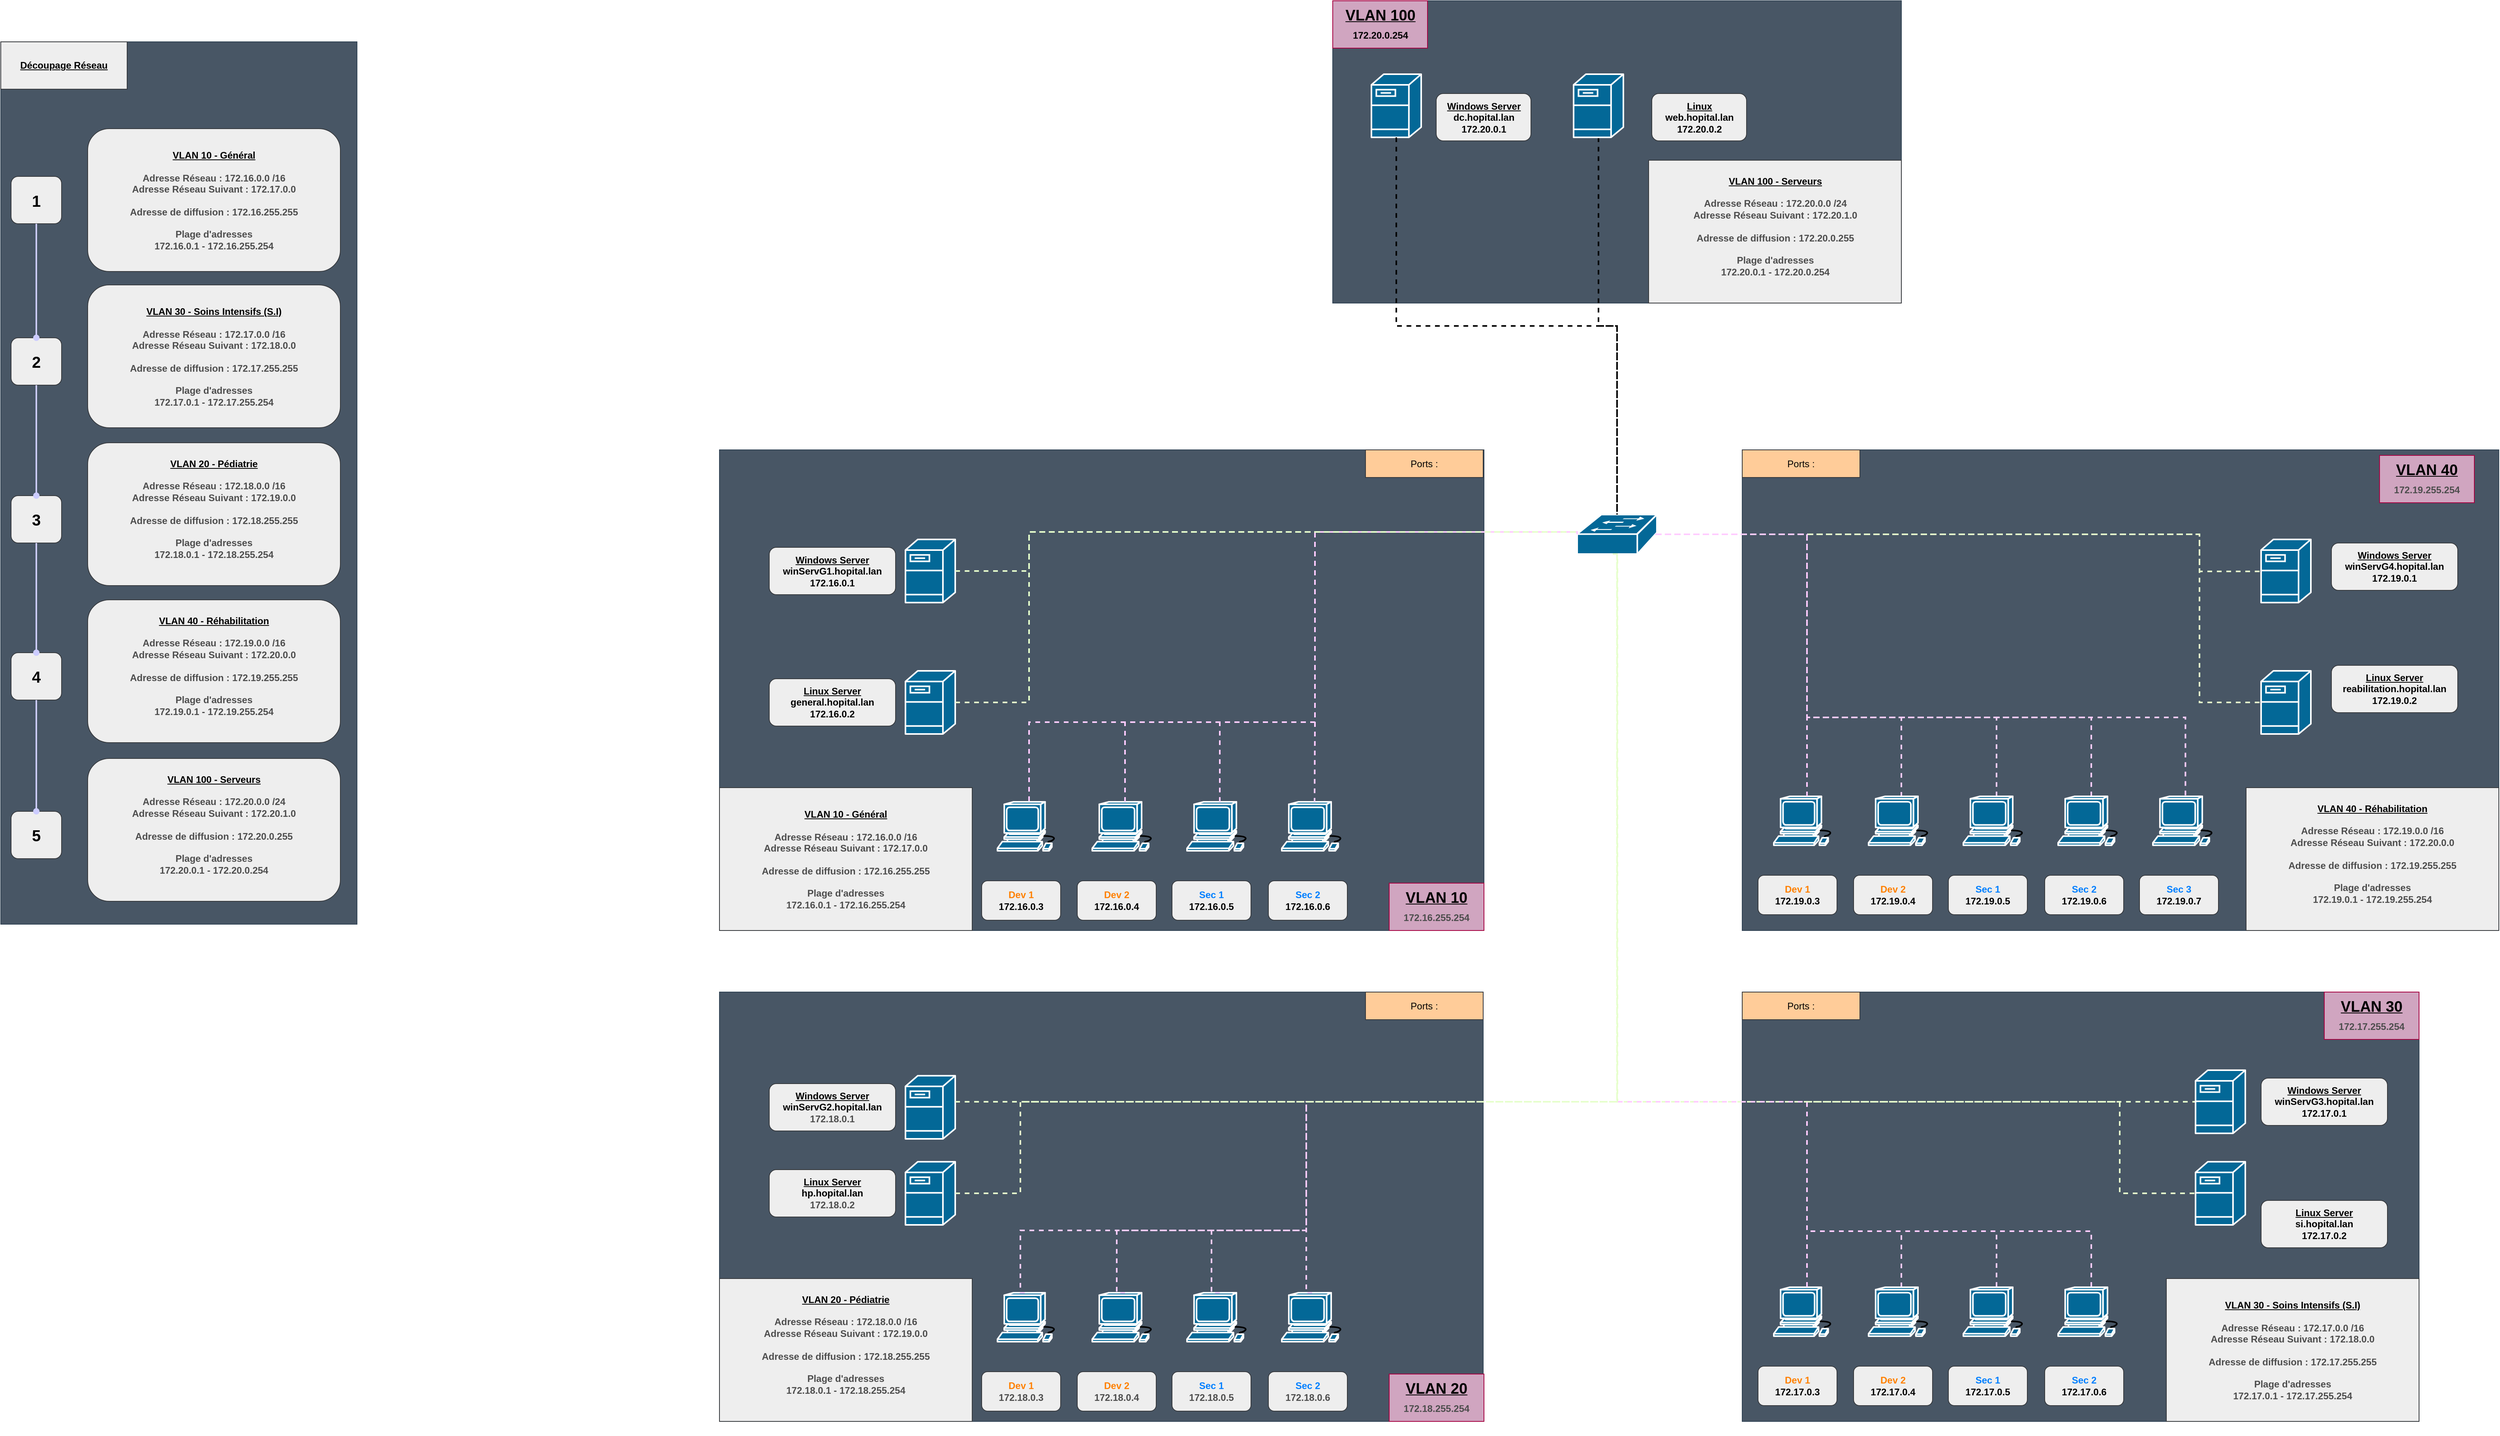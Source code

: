 <mxfile version="24.7.17">
  <diagram name="Page-1" id="822b0af5-4adb-64df-f703-e8dfc1f81529">
    <mxGraphModel dx="4127" dy="1410" grid="0" gridSize="10" guides="1" tooltips="1" connect="1" arrows="1" fold="1" page="0" pageScale="1" pageWidth="1100" pageHeight="850" background="none" math="0" shadow="0">
      <root>
        <mxCell id="0" />
        <mxCell id="1" parent="0" />
        <mxCell id="IF7U_VyuJhsHZCORkD-T-123" value="" style="rounded=0;whiteSpace=wrap;html=1;fillColor=#485665;strokeColor=#314354;fontColor=#ffffff;strokeWidth=1;perimeterSpacing=0;" parent="1" vertex="1">
          <mxGeometry x="-1228" y="238" width="968" height="609" as="geometry" />
        </mxCell>
        <mxCell id="soyHDLQrWCftBUpEwsDa-52" value="" style="rounded=0;whiteSpace=wrap;html=1;fillColor=#485665;strokeColor=#314354;fontColor=#ffffff;strokeWidth=1;perimeterSpacing=0;" parent="1" vertex="1">
          <mxGeometry x="67" y="238" width="958" height="609" as="geometry" />
        </mxCell>
        <mxCell id="soyHDLQrWCftBUpEwsDa-49" value="" style="rounded=0;whiteSpace=wrap;html=1;fillColor=#485665;strokeColor=#314354;" parent="1" vertex="1">
          <mxGeometry x="-451.5" y="-331" width="720" height="383" as="geometry" />
        </mxCell>
        <mxCell id="soyHDLQrWCftBUpEwsDa-13" style="edgeStyle=orthogonalEdgeStyle;rounded=0;orthogonalLoop=1;jettySize=auto;html=1;entryX=0.5;entryY=0;entryDx=0;entryDy=0;entryPerimeter=0;endArrow=none;endFill=0;strokeWidth=2;strokeColor=#FFCCFF;curved=0;dashed=1;comic=0;snapToPoint=0;fixDash=0;backgroundOutline=0;" parent="1" source="soyHDLQrWCftBUpEwsDa-1" target="soyHDLQrWCftBUpEwsDa-7" edge="1">
          <mxGeometry relative="1" as="geometry">
            <mxPoint x="148.5" y="397" as="targetPoint" />
            <Array as="points">
              <mxPoint x="149" y="577" />
              <mxPoint x="269" y="577" />
            </Array>
          </mxGeometry>
        </mxCell>
        <mxCell id="soyHDLQrWCftBUpEwsDa-14" style="edgeStyle=orthogonalEdgeStyle;rounded=0;orthogonalLoop=1;jettySize=auto;html=1;endArrow=none;endFill=0;strokeWidth=2;strokeColor=#FFCCFF;curved=0;dashed=1;comic=0;snapToPoint=0;fixDash=0;backgroundOutline=0;" parent="1" source="soyHDLQrWCftBUpEwsDa-1" target="soyHDLQrWCftBUpEwsDa-10" edge="1">
          <mxGeometry relative="1" as="geometry">
            <Array as="points">
              <mxPoint x="149" y="577" />
              <mxPoint x="389" y="577" />
            </Array>
          </mxGeometry>
        </mxCell>
        <mxCell id="soyHDLQrWCftBUpEwsDa-15" style="edgeStyle=orthogonalEdgeStyle;rounded=0;orthogonalLoop=1;jettySize=auto;html=1;endArrow=none;endFill=0;strokeWidth=2;strokeColor=#FFCCFF;curved=0;dashed=1;comic=0;snapToPoint=0;fixDash=0;backgroundOutline=0;" parent="1" source="soyHDLQrWCftBUpEwsDa-1" target="soyHDLQrWCftBUpEwsDa-11" edge="1">
          <mxGeometry relative="1" as="geometry">
            <Array as="points">
              <mxPoint x="149" y="577" />
              <mxPoint x="509" y="577" />
            </Array>
          </mxGeometry>
        </mxCell>
        <mxCell id="soyHDLQrWCftBUpEwsDa-23" style="edgeStyle=orthogonalEdgeStyle;rounded=0;orthogonalLoop=1;jettySize=auto;html=1;dashed=1;strokeColor=#E6FFCC;strokeWidth=2;endArrow=none;endFill=0;entryX=0;entryY=0.5;entryDx=0;entryDy=0;entryPerimeter=0;" parent="1" source="soyHDLQrWCftBUpEwsDa-1" target="6ivqhQxys0qo0ZL2RCj_-38" edge="1">
          <mxGeometry relative="1" as="geometry">
            <Array as="points">
              <mxPoint x="646" y="345" />
              <mxPoint x="646" y="392" />
              <mxPoint x="724" y="392" />
            </Array>
            <mxPoint x="767" y="402" as="targetPoint" />
          </mxGeometry>
        </mxCell>
        <mxCell id="soyHDLQrWCftBUpEwsDa-24" style="edgeStyle=orthogonalEdgeStyle;rounded=0;orthogonalLoop=1;jettySize=auto;html=1;entryX=0;entryY=0.5;entryDx=0;entryDy=0;entryPerimeter=0;dashed=1;strokeColor=#E6FFCC;strokeWidth=2;endArrow=none;endFill=0;exitX=0.98;exitY=0.5;exitDx=0;exitDy=0;exitPerimeter=0;" parent="1" source="soyHDLQrWCftBUpEwsDa-1" target="6ivqhQxys0qo0ZL2RCj_-37" edge="1">
          <mxGeometry relative="1" as="geometry">
            <Array as="points">
              <mxPoint x="646" y="345" />
              <mxPoint x="646" y="558" />
            </Array>
            <mxPoint x="724" y="597" as="targetPoint" />
          </mxGeometry>
        </mxCell>
        <mxCell id="soyHDLQrWCftBUpEwsDa-1" value="" style="shape=mxgraph.cisco.switches.workgroup_switch;sketch=0;html=1;pointerEvents=1;dashed=0;fillColor=#036897;strokeColor=#ffffff;strokeWidth=2;verticalLabelPosition=bottom;verticalAlign=top;align=center;outlineConnect=0;" parent="1" vertex="1">
          <mxGeometry x="-142" y="320" width="101" height="50" as="geometry" />
        </mxCell>
        <mxCell id="soyHDLQrWCftBUpEwsDa-7" value="" style="shape=mxgraph.cisco.computers_and_peripherals.workstation;sketch=0;html=1;pointerEvents=1;dashed=0;fillColor=#036897;strokeColor=#ffffff;strokeWidth=2;verticalLabelPosition=bottom;verticalAlign=top;align=center;outlineConnect=0;" parent="1" vertex="1">
          <mxGeometry x="227" y="677" width="83" height="62" as="geometry" />
        </mxCell>
        <mxCell id="soyHDLQrWCftBUpEwsDa-8" value="" style="shape=mxgraph.cisco.computers_and_peripherals.workstation;sketch=0;html=1;pointerEvents=1;dashed=0;fillColor=#036897;strokeColor=#ffffff;strokeWidth=2;verticalLabelPosition=bottom;verticalAlign=top;align=center;outlineConnect=0;" parent="1" vertex="1">
          <mxGeometry x="587" y="677" width="83" height="62" as="geometry" />
        </mxCell>
        <mxCell id="soyHDLQrWCftBUpEwsDa-9" value="" style="shape=mxgraph.cisco.computers_and_peripherals.workstation;sketch=0;html=1;pointerEvents=1;dashed=0;fillColor=#036897;strokeColor=#ffffff;strokeWidth=2;verticalLabelPosition=bottom;verticalAlign=top;align=center;outlineConnect=0;" parent="1" vertex="1">
          <mxGeometry x="107" y="677" width="80" height="62" as="geometry" />
        </mxCell>
        <mxCell id="soyHDLQrWCftBUpEwsDa-10" value="" style="shape=mxgraph.cisco.computers_and_peripherals.workstation;sketch=0;html=1;pointerEvents=1;dashed=0;fillColor=#036897;strokeColor=#ffffff;strokeWidth=2;verticalLabelPosition=bottom;verticalAlign=top;align=center;outlineConnect=0;" parent="1" vertex="1">
          <mxGeometry x="347" y="677" width="83" height="62" as="geometry" />
        </mxCell>
        <mxCell id="soyHDLQrWCftBUpEwsDa-11" value="" style="shape=mxgraph.cisco.computers_and_peripherals.workstation;sketch=0;html=1;pointerEvents=1;dashed=0;fillColor=#036897;strokeColor=#ffffff;strokeWidth=2;verticalLabelPosition=bottom;verticalAlign=top;align=center;outlineConnect=0;" parent="1" vertex="1">
          <mxGeometry x="467" y="677" width="83" height="62" as="geometry" />
        </mxCell>
        <mxCell id="soyHDLQrWCftBUpEwsDa-12" style="edgeStyle=orthogonalEdgeStyle;rounded=0;orthogonalLoop=1;jettySize=auto;html=1;entryX=0.5;entryY=0;entryDx=0;entryDy=0;entryPerimeter=0;endArrow=none;endFill=0;strokeColor=#FFCCFF;strokeWidth=2;startArrow=none;startFill=0;dashed=1;comic=0;snapToPoint=0;fixDash=0;backgroundOutline=0;" parent="1" source="soyHDLQrWCftBUpEwsDa-1" target="soyHDLQrWCftBUpEwsDa-9" edge="1">
          <mxGeometry relative="1" as="geometry">
            <Array as="points">
              <mxPoint x="149" y="345" />
              <mxPoint x="149" y="677" />
            </Array>
          </mxGeometry>
        </mxCell>
        <mxCell id="soyHDLQrWCftBUpEwsDa-16" style="edgeStyle=orthogonalEdgeStyle;rounded=0;orthogonalLoop=1;jettySize=auto;html=1;entryX=0.5;entryY=0;entryDx=0;entryDy=0;entryPerimeter=0;strokeWidth=2;strokeColor=#FFCCFF;endArrow=none;endFill=0;curved=0;targetPerimeterSpacing=0;jumpSize=0;dashed=1;comic=0;snapToPoint=0;fixDash=0;backgroundOutline=0;exitX=0.98;exitY=0.5;exitDx=0;exitDy=0;exitPerimeter=0;" parent="1" source="soyHDLQrWCftBUpEwsDa-1" edge="1">
          <mxGeometry relative="1" as="geometry">
            <mxPoint x="148.787" y="367" as="sourcePoint" />
            <mxPoint x="628.21" y="677" as="targetPoint" />
            <Array as="points">
              <mxPoint x="149" y="345" />
              <mxPoint x="149" y="577" />
              <mxPoint x="628" y="577" />
            </Array>
          </mxGeometry>
        </mxCell>
        <mxCell id="soyHDLQrWCftBUpEwsDa-25" value="" style="shape=mxgraph.cisco.servers.fileserver;sketch=0;html=1;pointerEvents=1;dashed=0;fillColor=#036897;strokeColor=#ffffff;strokeWidth=2;verticalLabelPosition=bottom;verticalAlign=top;align=center;outlineConnect=0;" parent="1" vertex="1">
          <mxGeometry x="-402.5" y="-238" width="63" height="80" as="geometry" />
        </mxCell>
        <mxCell id="soyHDLQrWCftBUpEwsDa-31" value="&lt;div&gt;&lt;b&gt;&lt;font color=&quot;#000000&quot;&gt;&lt;u&gt;Windows Server&lt;/u&gt;&lt;/font&gt;&lt;/b&gt;&lt;/div&gt;&lt;b&gt;&lt;font color=&quot;#000000&quot;&gt;dc.hopital.lan&lt;/font&gt;&lt;/b&gt;&lt;div&gt;&lt;b style=&quot;background-color: initial; color: rgb(0, 0, 0);&quot;&gt;172.20.0.1&lt;/b&gt;&lt;b&gt;&lt;font color=&quot;#000000&quot;&gt;&lt;br&gt;&lt;/font&gt;&lt;/b&gt;&lt;/div&gt;" style="rounded=1;whiteSpace=wrap;html=1;fillColor=#EEEEEE;strokeColor=#36393D;" parent="1" vertex="1">
          <mxGeometry x="-320.5" y="-213.5" width="120" height="60" as="geometry" />
        </mxCell>
        <mxCell id="soyHDLQrWCftBUpEwsDa-32" value="&lt;div&gt;&lt;b&gt;&lt;font color=&quot;#000000&quot;&gt;&lt;u&gt;Windows Server&lt;/u&gt;&lt;/font&gt;&lt;/b&gt;&lt;/div&gt;&lt;b&gt;&lt;font color=&quot;#000000&quot;&gt;winServG4.hopital.lan&lt;/font&gt;&lt;/b&gt;&lt;div&gt;&lt;b style=&quot;color: rgb(0, 0, 0);&quot;&gt;172.19.0.1&lt;/b&gt;&lt;br&gt;&lt;/div&gt;" style="rounded=1;whiteSpace=wrap;html=1;fillColor=#EEEEEE;strokeColor=#36393D;" parent="1" vertex="1">
          <mxGeometry x="813" y="356" width="160" height="60" as="geometry" />
        </mxCell>
        <mxCell id="soyHDLQrWCftBUpEwsDa-33" value="&lt;div&gt;&lt;b&gt;&lt;font color=&quot;#000000&quot;&gt;&lt;u&gt;Linux Server&lt;/u&gt;&lt;/font&gt;&lt;/b&gt;&lt;/div&gt;&lt;b&gt;&lt;font color=&quot;#000000&quot;&gt;reabilitation.hopital.lan&lt;/font&gt;&lt;/b&gt;&lt;div&gt;&lt;b style=&quot;color: rgb(0, 0, 0);&quot;&gt;172.19.0.2&lt;/b&gt;&lt;br&gt;&lt;/div&gt;" style="rounded=1;whiteSpace=wrap;html=1;fillColor=#EEEEEE;strokeColor=#36393D;" parent="1" vertex="1">
          <mxGeometry x="813" y="511" width="160" height="60" as="geometry" />
        </mxCell>
        <mxCell id="soyHDLQrWCftBUpEwsDa-35" value="&lt;div&gt;&lt;b style=&quot;&quot;&gt;&lt;font color=&quot;#ff8000&quot;&gt;Dev 1&lt;/font&gt;&lt;/b&gt;&lt;/div&gt;&lt;b style=&quot;color: rgb(0, 0, 0);&quot;&gt;172.19.0.3&lt;/b&gt;" style="rounded=1;whiteSpace=wrap;html=1;fillColor=#eeeeee;strokeColor=#36393d;" parent="1" vertex="1">
          <mxGeometry x="87" y="777" width="100" height="50" as="geometry" />
        </mxCell>
        <mxCell id="soyHDLQrWCftBUpEwsDa-36" value="&lt;div&gt;&lt;b style=&quot;&quot;&gt;&lt;font color=&quot;#ff8000&quot;&gt;Dev 2&lt;/font&gt;&lt;/b&gt;&lt;/div&gt;&lt;div&gt;&lt;b style=&quot;color: rgb(0, 0, 0);&quot;&gt;172.19.0.4&lt;/b&gt;&lt;br&gt;&lt;/div&gt;" style="rounded=1;whiteSpace=wrap;html=1;fillColor=#eeeeee;strokeColor=#36393d;" parent="1" vertex="1">
          <mxGeometry x="208" y="777" width="100" height="50" as="geometry" />
        </mxCell>
        <mxCell id="soyHDLQrWCftBUpEwsDa-37" value="&lt;div&gt;&lt;b style=&quot;&quot;&gt;&lt;font color=&quot;#007fff&quot;&gt;Sec 1&lt;/font&gt;&lt;/b&gt;&lt;/div&gt;&lt;div&gt;&lt;b style=&quot;color: rgb(0, 0, 0);&quot;&gt;172.19.0.5&lt;/b&gt;&lt;br&gt;&lt;/div&gt;" style="rounded=1;whiteSpace=wrap;html=1;fillColor=#eeeeee;strokeColor=#36393d;" parent="1" vertex="1">
          <mxGeometry x="328" y="777" width="100" height="50" as="geometry" />
        </mxCell>
        <mxCell id="soyHDLQrWCftBUpEwsDa-38" value="&lt;div&gt;&lt;b style=&quot;&quot;&gt;&lt;font color=&quot;#007fff&quot;&gt;Sec 2&lt;/font&gt;&lt;/b&gt;&lt;/div&gt;&lt;div&gt;&lt;b style=&quot;color: rgb(0, 0, 0);&quot;&gt;172.19.0.6&lt;/b&gt;&lt;br&gt;&lt;/div&gt;" style="rounded=1;whiteSpace=wrap;html=1;fillColor=#eeeeee;strokeColor=#36393d;" parent="1" vertex="1">
          <mxGeometry x="450" y="777" width="100" height="50" as="geometry" />
        </mxCell>
        <mxCell id="soyHDLQrWCftBUpEwsDa-39" value="&lt;div&gt;&lt;b style=&quot;&quot;&gt;&lt;font color=&quot;#007fff&quot;&gt;Sec 3&lt;/font&gt;&lt;/b&gt;&lt;/div&gt;&lt;div&gt;&lt;b style=&quot;color: rgb(0, 0, 0);&quot;&gt;172.19.0.7&lt;/b&gt;&lt;br&gt;&lt;/div&gt;" style="rounded=1;whiteSpace=wrap;html=1;fillColor=#EEEEEE;strokeColor=#36393D;" parent="1" vertex="1">
          <mxGeometry x="570" y="777" width="100" height="50" as="geometry" />
        </mxCell>
        <mxCell id="vWI4zveBEEdujr9KzqbE-9" style="edgeStyle=orthogonalEdgeStyle;rounded=0;orthogonalLoop=1;jettySize=auto;html=1;endArrow=none;endFill=0;strokeWidth=2;dashed=1;" edge="1" parent="1" source="soyHDLQrWCftBUpEwsDa-46" target="soyHDLQrWCftBUpEwsDa-1">
          <mxGeometry relative="1" as="geometry" />
        </mxCell>
        <mxCell id="soyHDLQrWCftBUpEwsDa-46" value="" style="shape=mxgraph.cisco.servers.fileserver;sketch=0;html=1;pointerEvents=1;dashed=0;fillColor=#036897;strokeColor=#ffffff;strokeWidth=2;verticalLabelPosition=bottom;verticalAlign=top;align=center;outlineConnect=0;" parent="1" vertex="1">
          <mxGeometry x="-146.5" y="-238" width="63" height="80" as="geometry" />
        </mxCell>
        <mxCell id="soyHDLQrWCftBUpEwsDa-47" value="&lt;font color=&quot;#000000&quot;&gt;&lt;b&gt;&lt;u&gt;Linux&lt;/u&gt;&lt;/b&gt;&lt;/font&gt;&lt;div&gt;&lt;font color=&quot;#000000&quot;&gt;&lt;b&gt;web.hopital.lan&lt;/b&gt;&lt;/font&gt;&lt;/div&gt;&lt;div&gt;&lt;b style=&quot;background-color: initial; color: rgb(0, 0, 0);&quot;&gt;172.20.0.2&lt;/b&gt;&lt;font color=&quot;#000000&quot;&gt;&lt;b&gt;&lt;br&gt;&lt;/b&gt;&lt;/font&gt;&lt;/div&gt;" style="rounded=1;whiteSpace=wrap;html=1;fillColor=#EEEEEE;strokeColor=#36393D;" parent="1" vertex="1">
          <mxGeometry x="-47.5" y="-213.5" width="120" height="60" as="geometry" />
        </mxCell>
        <mxCell id="soyHDLQrWCftBUpEwsDa-50" value="&lt;b&gt;&lt;font style=&quot;font-size: 19px;&quot; color=&quot;#000000&quot;&gt;&lt;u&gt;VLAN 100&lt;/u&gt;&lt;/font&gt;&lt;/b&gt;&lt;div&gt;&lt;b style=&quot;background-color: initial; color: rgb(0, 0, 0);&quot;&gt;172.20.0.254&lt;/b&gt;&lt;b&gt;&lt;font style=&quot;font-size: 19px;&quot; color=&quot;#000000&quot;&gt;&lt;u&gt;&lt;br&gt;&lt;/u&gt;&lt;/font&gt;&lt;/b&gt;&lt;/div&gt;" style="rounded=0;whiteSpace=wrap;html=1;fillColor=#D0A5C0;strokeColor=#A50040;fontColor=#ffffff;" parent="1" vertex="1">
          <mxGeometry x="-451.5" y="-331" width="120" height="60" as="geometry" />
        </mxCell>
        <mxCell id="soyHDLQrWCftBUpEwsDa-54" value="&lt;b&gt;&lt;font style=&quot;font-size: 19px;&quot; color=&quot;#000000&quot;&gt;&lt;u&gt;VLAN 40&lt;/u&gt;&lt;/font&gt;&lt;/b&gt;&lt;div&gt;&lt;b style=&quot;color: rgb(77, 77, 77);&quot;&gt;172.19.255.254&lt;/b&gt;&lt;b&gt;&lt;font style=&quot;font-size: 19px;&quot; color=&quot;#000000&quot;&gt;&lt;u&gt;&lt;br&gt;&lt;/u&gt;&lt;/font&gt;&lt;/b&gt;&lt;/div&gt;" style="rounded=0;whiteSpace=wrap;html=1;fillColor=#D0A5C0;strokeColor=#A50040;fontColor=#ffffff;" parent="1" vertex="1">
          <mxGeometry x="874" y="245" width="120" height="60" as="geometry" />
        </mxCell>
        <mxCell id="IF7U_VyuJhsHZCORkD-T-10" value="" style="shape=mxgraph.cisco.servers.fileserver;html=1;pointerEvents=1;fillColor=#036897;strokeColor=#ffffff;strokeWidth=2;verticalLabelPosition=bottom;verticalAlign=top;align=center;outlineConnect=0;comic=0;snapToPoint=0;fixDash=0;backgroundOutline=0;" parent="1" vertex="1">
          <mxGeometry x="-992.5" y="518" width="63" height="80" as="geometry" />
        </mxCell>
        <mxCell id="IF7U_VyuJhsHZCORkD-T-11" value="" style="shape=mxgraph.cisco.servers.fileserver;sketch=0;html=1;pointerEvents=1;dashed=0;fillColor=#036897;strokeColor=#ffffff;strokeWidth=2;verticalLabelPosition=bottom;verticalAlign=top;align=center;outlineConnect=0;" parent="1" vertex="1">
          <mxGeometry x="-992.5" y="351.5" width="63" height="80" as="geometry" />
        </mxCell>
        <mxCell id="IF7U_VyuJhsHZCORkD-T-12" value="" style="shape=mxgraph.cisco.computers_and_peripherals.workstation;sketch=0;html=1;pointerEvents=1;dashed=0;fillColor=#036897;strokeColor=#ffffff;strokeWidth=2;verticalLabelPosition=bottom;verticalAlign=top;align=center;outlineConnect=0;" parent="1" vertex="1">
          <mxGeometry x="-756" y="684" width="83" height="62" as="geometry" />
        </mxCell>
        <mxCell id="IF7U_VyuJhsHZCORkD-T-14" value="" style="shape=mxgraph.cisco.computers_and_peripherals.workstation;sketch=0;html=1;pointerEvents=1;dashed=0;fillColor=#036897;strokeColor=#ffffff;strokeWidth=2;verticalLabelPosition=bottom;verticalAlign=top;align=center;outlineConnect=0;" parent="1" vertex="1">
          <mxGeometry x="-876" y="684" width="80" height="62" as="geometry" />
        </mxCell>
        <mxCell id="IF7U_VyuJhsHZCORkD-T-15" value="" style="shape=mxgraph.cisco.computers_and_peripherals.workstation;sketch=0;html=1;pointerEvents=1;dashed=0;fillColor=#036897;strokeColor=#ffffff;strokeWidth=2;verticalLabelPosition=bottom;verticalAlign=top;align=center;outlineConnect=0;" parent="1" vertex="1">
          <mxGeometry x="-636" y="684" width="83" height="62" as="geometry" />
        </mxCell>
        <mxCell id="IF7U_VyuJhsHZCORkD-T-16" value="" style="shape=mxgraph.cisco.computers_and_peripherals.workstation;sketch=0;html=1;pointerEvents=1;dashed=0;fillColor=#036897;strokeColor=#ffffff;strokeWidth=2;verticalLabelPosition=bottom;verticalAlign=top;align=center;outlineConnect=0;" parent="1" vertex="1">
          <mxGeometry x="-516" y="684" width="83" height="62" as="geometry" />
        </mxCell>
        <mxCell id="IF7U_VyuJhsHZCORkD-T-21" value="&lt;div&gt;&lt;b&gt;&lt;font color=&quot;#000000&quot;&gt;&lt;u&gt;Windows Server&lt;/u&gt;&lt;/font&gt;&lt;/b&gt;&lt;/div&gt;&lt;b&gt;&lt;font color=&quot;#000000&quot;&gt;winServG1.hopital.lan&lt;/font&gt;&lt;/b&gt;&lt;div&gt;&lt;b&gt;&lt;font color=&quot;#000000&quot;&gt;172.16.0.1&lt;/font&gt;&lt;/b&gt;&lt;/div&gt;" style="rounded=1;whiteSpace=wrap;html=1;fillColor=#EEEEEE;strokeColor=#36393D;" parent="1" vertex="1">
          <mxGeometry x="-1165" y="361.5" width="160" height="60" as="geometry" />
        </mxCell>
        <mxCell id="IF7U_VyuJhsHZCORkD-T-22" value="&lt;div&gt;&lt;b&gt;&lt;font color=&quot;#000000&quot;&gt;&lt;u&gt;Linux Server&lt;/u&gt;&lt;/font&gt;&lt;/b&gt;&lt;/div&gt;&lt;b&gt;&lt;font color=&quot;#000000&quot;&gt;general.hopital.lan&lt;/font&gt;&lt;/b&gt;&lt;div&gt;&lt;b&gt;&lt;font color=&quot;#000000&quot;&gt;172.16.0.2&lt;/font&gt;&lt;/b&gt;&lt;b&gt;&lt;font color=&quot;#000000&quot;&gt;&lt;br&gt;&lt;/font&gt;&lt;/b&gt;&lt;/div&gt;" style="rounded=1;whiteSpace=wrap;html=1;fillColor=#EEEEEE;strokeColor=#36393D;" parent="1" vertex="1">
          <mxGeometry x="-1165" y="528" width="160" height="60" as="geometry" />
        </mxCell>
        <mxCell id="IF7U_VyuJhsHZCORkD-T-23" value="&lt;div&gt;&lt;b style=&quot;&quot;&gt;&lt;font color=&quot;#ff8000&quot;&gt;Dev 1&lt;/font&gt;&lt;/b&gt;&lt;/div&gt;&lt;b&gt;&lt;font color=&quot;#000000&quot;&gt;172.16.0.3&lt;/font&gt;&lt;/b&gt;" style="rounded=1;whiteSpace=wrap;html=1;fillColor=#eeeeee;strokeColor=#36393d;" parent="1" vertex="1">
          <mxGeometry x="-896" y="784" width="100" height="50" as="geometry" />
        </mxCell>
        <mxCell id="IF7U_VyuJhsHZCORkD-T-24" value="&lt;div&gt;&lt;b style=&quot;&quot;&gt;&lt;font color=&quot;#ff8000&quot;&gt;Dev 2&lt;/font&gt;&lt;/b&gt;&lt;/div&gt;&lt;div&gt;&lt;b&gt;&lt;font color=&quot;#000000&quot;&gt;172.16.0.4&lt;/font&gt;&lt;/b&gt;&lt;br&gt;&lt;/div&gt;" style="rounded=1;whiteSpace=wrap;html=1;fillColor=#eeeeee;strokeColor=#36393d;" parent="1" vertex="1">
          <mxGeometry x="-775" y="784" width="100" height="50" as="geometry" />
        </mxCell>
        <mxCell id="IF7U_VyuJhsHZCORkD-T-25" value="&lt;div&gt;&lt;b style=&quot;&quot;&gt;&lt;font color=&quot;#007fff&quot;&gt;Sec 1&lt;/font&gt;&lt;/b&gt;&lt;/div&gt;&lt;div&gt;&lt;b&gt;&lt;font color=&quot;#000000&quot;&gt;172.16.0.5&lt;/font&gt;&lt;/b&gt;&lt;br&gt;&lt;/div&gt;" style="rounded=1;whiteSpace=wrap;html=1;fillColor=#eeeeee;strokeColor=#36393d;" parent="1" vertex="1">
          <mxGeometry x="-655" y="784" width="100" height="50" as="geometry" />
        </mxCell>
        <mxCell id="IF7U_VyuJhsHZCORkD-T-26" value="&lt;div&gt;&lt;b style=&quot;&quot;&gt;&lt;font color=&quot;#007fff&quot;&gt;Sec 2&lt;/font&gt;&lt;/b&gt;&lt;/div&gt;&lt;div&gt;&lt;b&gt;&lt;font color=&quot;#000000&quot;&gt;172.16.0.6&lt;/font&gt;&lt;/b&gt;&lt;br&gt;&lt;/div&gt;" style="rounded=1;whiteSpace=wrap;html=1;fillColor=#eeeeee;strokeColor=#36393d;" parent="1" vertex="1">
          <mxGeometry x="-533" y="784" width="100" height="50" as="geometry" />
        </mxCell>
        <mxCell id="IF7U_VyuJhsHZCORkD-T-33" value="&lt;b&gt;&lt;font style=&quot;font-size: 19px;&quot; color=&quot;#000000&quot;&gt;&lt;u&gt;VLAN 10&lt;/u&gt;&lt;/font&gt;&lt;/b&gt;&lt;div&gt;&lt;b style=&quot;color: rgb(77, 77, 77);&quot;&gt;172.16.255.254&lt;/b&gt;&lt;b&gt;&lt;font style=&quot;font-size: 19px;&quot; color=&quot;#000000&quot;&gt;&lt;u&gt;&lt;br&gt;&lt;/u&gt;&lt;/font&gt;&lt;/b&gt;&lt;/div&gt;" style="rounded=0;whiteSpace=wrap;html=1;fillColor=#D0A5C0;strokeColor=#A50040;fontColor=#ffffff;" parent="1" vertex="1">
          <mxGeometry x="-380" y="787" width="120" height="60" as="geometry" />
        </mxCell>
        <mxCell id="IF7U_VyuJhsHZCORkD-T-66" value="" style="rounded=0;whiteSpace=wrap;html=1;fillColor=#485665;strokeColor=#314354;fontColor=#ffffff;strokeWidth=1;perimeterSpacing=0;" parent="1" vertex="1">
          <mxGeometry x="67" y="925" width="857" height="544" as="geometry" />
        </mxCell>
        <mxCell id="IF7U_VyuJhsHZCORkD-T-67" style="edgeStyle=orthogonalEdgeStyle;rounded=0;orthogonalLoop=1;jettySize=auto;html=1;entryX=0.5;entryY=0;entryDx=0;entryDy=0;entryPerimeter=0;endArrow=none;endFill=0;strokeWidth=2;strokeColor=#FFCCFF;curved=0;dashed=1;comic=0;snapToPoint=0;fixDash=0;backgroundOutline=0;exitX=0.5;exitY=0.98;exitDx=0;exitDy=0;exitPerimeter=0;" parent="1" source="soyHDLQrWCftBUpEwsDa-1" target="IF7U_VyuJhsHZCORkD-T-76" edge="1">
          <mxGeometry relative="1" as="geometry">
            <mxPoint x="148.5" y="1019" as="targetPoint" />
            <Array as="points">
              <mxPoint x="-91" y="1064" />
              <mxPoint x="149" y="1064" />
              <mxPoint x="149" y="1228" />
              <mxPoint x="269" y="1228" />
            </Array>
            <mxPoint x="149.077" y="989.0" as="sourcePoint" />
          </mxGeometry>
        </mxCell>
        <mxCell id="IF7U_VyuJhsHZCORkD-T-68" style="edgeStyle=orthogonalEdgeStyle;rounded=0;orthogonalLoop=1;jettySize=auto;html=1;endArrow=none;endFill=0;strokeWidth=2;strokeColor=#FFCCFF;curved=0;dashed=1;comic=0;snapToPoint=0;fixDash=0;backgroundOutline=0;exitX=0.5;exitY=0.98;exitDx=0;exitDy=0;exitPerimeter=0;" parent="1" source="soyHDLQrWCftBUpEwsDa-1" target="IF7U_VyuJhsHZCORkD-T-79" edge="1">
          <mxGeometry relative="1" as="geometry">
            <Array as="points">
              <mxPoint x="-91" y="1064" />
              <mxPoint x="149" y="1064" />
              <mxPoint x="149" y="1228" />
              <mxPoint x="389" y="1228" />
            </Array>
            <mxPoint x="149.077" y="989.0" as="sourcePoint" />
          </mxGeometry>
        </mxCell>
        <mxCell id="IF7U_VyuJhsHZCORkD-T-69" style="edgeStyle=orthogonalEdgeStyle;rounded=0;orthogonalLoop=1;jettySize=auto;html=1;endArrow=none;endFill=0;strokeWidth=2;strokeColor=#FFCCFF;curved=0;dashed=1;comic=0;snapToPoint=0;fixDash=0;backgroundOutline=0;exitX=0.5;exitY=0.98;exitDx=0;exitDy=0;exitPerimeter=0;" parent="1" source="soyHDLQrWCftBUpEwsDa-1" target="IF7U_VyuJhsHZCORkD-T-80" edge="1">
          <mxGeometry relative="1" as="geometry">
            <Array as="points">
              <mxPoint x="-91" y="1064" />
              <mxPoint x="149" y="1064" />
              <mxPoint x="149" y="1228" />
              <mxPoint x="509" y="1228" />
            </Array>
            <mxPoint x="149.077" y="989.0" as="sourcePoint" />
          </mxGeometry>
        </mxCell>
        <mxCell id="IF7U_VyuJhsHZCORkD-T-70" style="edgeStyle=orthogonalEdgeStyle;rounded=0;orthogonalLoop=1;jettySize=auto;html=1;dashed=1;strokeColor=#E6FFCC;strokeWidth=2;endArrow=none;endFill=0;exitX=0.5;exitY=0.98;exitDx=0;exitDy=0;exitPerimeter=0;entryX=0;entryY=0.5;entryDx=0;entryDy=0;entryPerimeter=0;" parent="1" target="6ivqhQxys0qo0ZL2RCj_-42" edge="1">
          <mxGeometry relative="1" as="geometry">
            <Array as="points">
              <mxPoint x="-91" y="370" />
              <mxPoint x="-91" y="1064" />
            </Array>
            <mxPoint x="-97" y="370" as="sourcePoint" />
            <mxPoint x="624" y="1064" as="targetPoint" />
          </mxGeometry>
        </mxCell>
        <mxCell id="IF7U_VyuJhsHZCORkD-T-71" style="edgeStyle=orthogonalEdgeStyle;rounded=0;orthogonalLoop=1;jettySize=auto;html=1;entryX=0;entryY=0.5;entryDx=0;entryDy=0;entryPerimeter=0;dashed=1;strokeColor=#E6FFCC;strokeWidth=2;endArrow=none;endFill=0;exitX=0.5;exitY=0.98;exitDx=0;exitDy=0;exitPerimeter=0;" parent="1" source="soyHDLQrWCftBUpEwsDa-1" target="6ivqhQxys0qo0ZL2RCj_-41" edge="1">
          <mxGeometry relative="1" as="geometry">
            <Array as="points">
              <mxPoint x="-92" y="1064" />
              <mxPoint x="545" y="1064" />
              <mxPoint x="545" y="1180" />
            </Array>
            <mxPoint x="147.538" y="989.0" as="sourcePoint" />
            <mxPoint x="624" y="1219" as="targetPoint" />
          </mxGeometry>
        </mxCell>
        <mxCell id="IF7U_VyuJhsHZCORkD-T-76" value="" style="shape=mxgraph.cisco.computers_and_peripherals.workstation;sketch=0;html=1;pointerEvents=1;dashed=0;fillColor=#036897;strokeColor=#ffffff;strokeWidth=2;verticalLabelPosition=bottom;verticalAlign=top;align=center;outlineConnect=0;" parent="1" vertex="1">
          <mxGeometry x="227" y="1299" width="83" height="62" as="geometry" />
        </mxCell>
        <mxCell id="IF7U_VyuJhsHZCORkD-T-78" value="" style="shape=mxgraph.cisco.computers_and_peripherals.workstation;sketch=0;html=1;pointerEvents=1;dashed=0;fillColor=#036897;strokeColor=#ffffff;strokeWidth=2;verticalLabelPosition=bottom;verticalAlign=top;align=center;outlineConnect=0;" parent="1" vertex="1">
          <mxGeometry x="107" y="1299" width="80" height="62" as="geometry" />
        </mxCell>
        <mxCell id="IF7U_VyuJhsHZCORkD-T-79" value="" style="shape=mxgraph.cisco.computers_and_peripherals.workstation;sketch=0;html=1;pointerEvents=1;dashed=0;fillColor=#036897;strokeColor=#ffffff;strokeWidth=2;verticalLabelPosition=bottom;verticalAlign=top;align=center;outlineConnect=0;" parent="1" vertex="1">
          <mxGeometry x="347" y="1299" width="83" height="62" as="geometry" />
        </mxCell>
        <mxCell id="IF7U_VyuJhsHZCORkD-T-80" value="" style="shape=mxgraph.cisco.computers_and_peripherals.workstation;sketch=0;html=1;pointerEvents=1;dashed=0;fillColor=#036897;strokeColor=#ffffff;strokeWidth=2;verticalLabelPosition=bottom;verticalAlign=top;align=center;outlineConnect=0;" parent="1" vertex="1">
          <mxGeometry x="467" y="1299" width="83" height="62" as="geometry" />
        </mxCell>
        <mxCell id="IF7U_VyuJhsHZCORkD-T-81" style="edgeStyle=orthogonalEdgeStyle;rounded=0;orthogonalLoop=1;jettySize=auto;html=1;entryX=0.5;entryY=0;entryDx=0;entryDy=0;entryPerimeter=0;endArrow=none;endFill=0;strokeColor=#FFCCFF;strokeWidth=2;startArrow=none;startFill=0;dashed=1;comic=0;snapToPoint=0;fixDash=0;backgroundOutline=0;exitX=0.5;exitY=0.98;exitDx=0;exitDy=0;exitPerimeter=0;" parent="1" source="soyHDLQrWCftBUpEwsDa-1" target="IF7U_VyuJhsHZCORkD-T-78" edge="1">
          <mxGeometry relative="1" as="geometry">
            <mxPoint x="147.538" y="989.0" as="sourcePoint" />
            <Array as="points">
              <mxPoint x="-91" y="1064" />
              <mxPoint x="149" y="1064" />
              <mxPoint x="149" y="1299" />
            </Array>
          </mxGeometry>
        </mxCell>
        <mxCell id="IF7U_VyuJhsHZCORkD-T-85" value="&lt;div&gt;&lt;b&gt;&lt;font color=&quot;#000000&quot;&gt;&lt;u&gt;Windows Server&lt;/u&gt;&lt;/font&gt;&lt;/b&gt;&lt;/div&gt;&lt;b&gt;&lt;font color=&quot;#000000&quot;&gt;winServG3.hopital.lan&lt;/font&gt;&lt;/b&gt;&lt;div&gt;&lt;b style=&quot;background-color: initial; color: rgb(0, 0, 0);&quot;&gt;172.17.0.1&lt;/b&gt;&lt;/div&gt;" style="rounded=1;whiteSpace=wrap;html=1;fillColor=#EEEEEE;strokeColor=#36393D;" parent="1" vertex="1">
          <mxGeometry x="724" y="1034" width="160" height="60" as="geometry" />
        </mxCell>
        <mxCell id="IF7U_VyuJhsHZCORkD-T-86" value="&lt;div&gt;&lt;b&gt;&lt;font color=&quot;#000000&quot;&gt;&lt;u&gt;Linux Server&lt;/u&gt;&lt;/font&gt;&lt;/b&gt;&lt;/div&gt;&lt;b&gt;&lt;font color=&quot;#000000&quot;&gt;si.hopital.lan&lt;/font&gt;&lt;/b&gt;&lt;div&gt;&lt;b style=&quot;background-color: initial; color: rgb(0, 0, 0);&quot;&gt;172.17.0.2&lt;/b&gt;&lt;/div&gt;" style="rounded=1;whiteSpace=wrap;html=1;fillColor=#EEEEEE;strokeColor=#36393D;" parent="1" vertex="1">
          <mxGeometry x="724" y="1189" width="160" height="60" as="geometry" />
        </mxCell>
        <mxCell id="IF7U_VyuJhsHZCORkD-T-87" value="&lt;div&gt;&lt;b style=&quot;&quot;&gt;&lt;font color=&quot;#ff8000&quot;&gt;Dev 1&lt;/font&gt;&lt;/b&gt;&lt;/div&gt;&lt;font color=&quot;#000000&quot;&gt;&lt;b&gt;172.17.0.3&lt;/b&gt;&lt;/font&gt;" style="rounded=1;whiteSpace=wrap;html=1;fillColor=#eeeeee;strokeColor=#36393d;" parent="1" vertex="1">
          <mxGeometry x="87" y="1399" width="100" height="50" as="geometry" />
        </mxCell>
        <mxCell id="IF7U_VyuJhsHZCORkD-T-88" value="&lt;div&gt;&lt;b style=&quot;&quot;&gt;&lt;font color=&quot;#ff8000&quot;&gt;Dev 2&lt;/font&gt;&lt;/b&gt;&lt;/div&gt;&lt;div&gt;&lt;b style=&quot;color: rgb(0, 0, 0);&quot;&gt;172.17.0.4&lt;/b&gt;&lt;br&gt;&lt;/div&gt;" style="rounded=1;whiteSpace=wrap;html=1;fillColor=#eeeeee;strokeColor=#36393d;" parent="1" vertex="1">
          <mxGeometry x="208" y="1399" width="100" height="50" as="geometry" />
        </mxCell>
        <mxCell id="IF7U_VyuJhsHZCORkD-T-89" value="&lt;div&gt;&lt;b style=&quot;&quot;&gt;&lt;font color=&quot;#007fff&quot;&gt;Sec 1&lt;/font&gt;&lt;/b&gt;&lt;/div&gt;&lt;div&gt;&lt;b style=&quot;color: rgb(0, 0, 0);&quot;&gt;172.17.0.5&lt;/b&gt;&lt;br&gt;&lt;/div&gt;" style="rounded=1;whiteSpace=wrap;html=1;fillColor=#eeeeee;strokeColor=#36393d;" parent="1" vertex="1">
          <mxGeometry x="328" y="1399" width="100" height="50" as="geometry" />
        </mxCell>
        <mxCell id="IF7U_VyuJhsHZCORkD-T-90" value="&lt;div&gt;&lt;b style=&quot;&quot;&gt;&lt;font color=&quot;#007fff&quot;&gt;Sec 2&lt;/font&gt;&lt;/b&gt;&lt;/div&gt;&lt;div&gt;&lt;b style=&quot;color: rgb(0, 0, 0);&quot;&gt;172.17.0.6&lt;/b&gt;&lt;br&gt;&lt;/div&gt;" style="rounded=1;whiteSpace=wrap;html=1;fillColor=#eeeeee;strokeColor=#36393d;" parent="1" vertex="1">
          <mxGeometry x="450" y="1399" width="100" height="50" as="geometry" />
        </mxCell>
        <mxCell id="IF7U_VyuJhsHZCORkD-T-97" value="&lt;b&gt;&lt;font style=&quot;font-size: 19px;&quot; color=&quot;#000000&quot;&gt;&lt;u&gt;VLAN 30&lt;/u&gt;&lt;/font&gt;&lt;/b&gt;&lt;div&gt;&lt;b style=&quot;color: rgb(77, 77, 77);&quot;&gt;172.17.255.254&lt;/b&gt;&lt;b&gt;&lt;font style=&quot;font-size: 19px;&quot; color=&quot;#000000&quot;&gt;&lt;u&gt;&lt;br&gt;&lt;/u&gt;&lt;/font&gt;&lt;/b&gt;&lt;/div&gt;" style="rounded=0;whiteSpace=wrap;html=1;fillColor=#D0A5C0;strokeColor=#A50040;fontColor=#ffffff;" parent="1" vertex="1">
          <mxGeometry x="804" y="925" width="120" height="60" as="geometry" />
        </mxCell>
        <mxCell id="IF7U_VyuJhsHZCORkD-T-143" style="edgeStyle=orthogonalEdgeStyle;rounded=0;orthogonalLoop=1;jettySize=auto;html=1;entryX=0;entryY=0.5;entryDx=0;entryDy=0;entryPerimeter=0;exitX=0.5;exitY=0;exitDx=0;exitDy=0;exitPerimeter=0;endArrow=none;endFill=0;dashed=1;strokeWidth=2;strokeColor=#FFCCFF;" parent="1" source="IF7U_VyuJhsHZCORkD-T-15" target="soyHDLQrWCftBUpEwsDa-1" edge="1">
          <mxGeometry relative="1" as="geometry">
            <Array as="points">
              <mxPoint x="-594" y="583" />
              <mxPoint x="-474" y="583" />
              <mxPoint x="-474" y="342" />
            </Array>
          </mxGeometry>
        </mxCell>
        <mxCell id="IF7U_VyuJhsHZCORkD-T-144" style="edgeStyle=orthogonalEdgeStyle;rounded=0;orthogonalLoop=1;jettySize=auto;html=1;exitX=0.5;exitY=0;exitDx=0;exitDy=0;exitPerimeter=0;entryX=0;entryY=0.5;entryDx=0;entryDy=0;entryPerimeter=0;endArrow=none;endFill=0;strokeWidth=2;strokeColor=#FFCCFF;dashed=1;" parent="1" source="IF7U_VyuJhsHZCORkD-T-12" target="soyHDLQrWCftBUpEwsDa-1" edge="1">
          <mxGeometry relative="1" as="geometry">
            <Array as="points">
              <mxPoint x="-714" y="583" />
              <mxPoint x="-474" y="583" />
              <mxPoint x="-474" y="342" />
            </Array>
          </mxGeometry>
        </mxCell>
        <mxCell id="IF7U_VyuJhsHZCORkD-T-149" style="edgeStyle=orthogonalEdgeStyle;rounded=0;orthogonalLoop=1;jettySize=auto;html=1;entryX=0.5;entryY=0;entryDx=0;entryDy=0;entryPerimeter=0;exitX=0;exitY=0.5;exitDx=0;exitDy=0;exitPerimeter=0;endArrow=none;endFill=0;strokeWidth=2;dashed=1;strokeColor=#FFCCFF;" parent="1" source="soyHDLQrWCftBUpEwsDa-1" target="IF7U_VyuJhsHZCORkD-T-16" edge="1">
          <mxGeometry relative="1" as="geometry">
            <Array as="points">
              <mxPoint x="-474" y="342" />
              <mxPoint x="-474" y="583" />
              <mxPoint x="-475" y="583" />
            </Array>
          </mxGeometry>
        </mxCell>
        <mxCell id="IF7U_VyuJhsHZCORkD-T-150" style="edgeStyle=orthogonalEdgeStyle;rounded=0;orthogonalLoop=1;jettySize=auto;html=1;entryX=0.5;entryY=0;entryDx=0;entryDy=0;entryPerimeter=0;exitX=0;exitY=0.5;exitDx=0;exitDy=0;exitPerimeter=0;endArrow=none;endFill=0;dashed=1;strokeColor=#FFCCFF;strokeWidth=2;" parent="1" source="soyHDLQrWCftBUpEwsDa-1" target="IF7U_VyuJhsHZCORkD-T-14" edge="1">
          <mxGeometry relative="1" as="geometry">
            <Array as="points">
              <mxPoint x="-474" y="342" />
              <mxPoint x="-474" y="583" />
              <mxPoint x="-836" y="583" />
            </Array>
          </mxGeometry>
        </mxCell>
        <mxCell id="IF7U_VyuJhsHZCORkD-T-151" style="edgeStyle=orthogonalEdgeStyle;rounded=0;orthogonalLoop=1;jettySize=auto;html=1;exitX=1;exitY=0.5;exitDx=0;exitDy=0;exitPerimeter=0;entryX=0;entryY=0.5;entryDx=0;entryDy=0;entryPerimeter=0;endArrow=none;endFill=0;strokeColor=#E6FFCC;strokeWidth=2;dashed=1;" parent="1" source="IF7U_VyuJhsHZCORkD-T-11" target="soyHDLQrWCftBUpEwsDa-1" edge="1">
          <mxGeometry relative="1" as="geometry">
            <Array as="points">
              <mxPoint x="-836" y="392" />
              <mxPoint x="-836" y="342" />
              <mxPoint x="-142" y="342" />
            </Array>
          </mxGeometry>
        </mxCell>
        <mxCell id="IF7U_VyuJhsHZCORkD-T-152" style="edgeStyle=orthogonalEdgeStyle;rounded=0;orthogonalLoop=1;jettySize=auto;html=1;entryX=0;entryY=0.5;entryDx=0;entryDy=0;entryPerimeter=0;endArrow=none;endFill=0;strokeWidth=2;dashed=1;strokeColor=#E6FFCC;" parent="1" source="IF7U_VyuJhsHZCORkD-T-10" target="soyHDLQrWCftBUpEwsDa-1" edge="1">
          <mxGeometry relative="1" as="geometry">
            <Array as="points">
              <mxPoint x="-836" y="558" />
              <mxPoint x="-836" y="342" />
              <mxPoint x="-142" y="342" />
            </Array>
          </mxGeometry>
        </mxCell>
        <mxCell id="IF7U_VyuJhsHZCORkD-T-154" value="" style="rounded=0;whiteSpace=wrap;html=1;fillColor=#485665;strokeColor=#314354;fontColor=#ffffff;strokeWidth=1;perimeterSpacing=0;" parent="1" vertex="1">
          <mxGeometry x="-1228" y="925" width="967" height="544" as="geometry" />
        </mxCell>
        <mxCell id="IF7U_VyuJhsHZCORkD-T-155" value="" style="shape=mxgraph.cisco.servers.fileserver;html=1;pointerEvents=1;fillColor=#036897;strokeColor=#ffffff;strokeWidth=2;verticalLabelPosition=bottom;verticalAlign=top;align=center;outlineConnect=0;comic=0;snapToPoint=0;fixDash=0;backgroundOutline=0;" parent="1" vertex="1">
          <mxGeometry x="-992.5" y="1140" width="63" height="80" as="geometry" />
        </mxCell>
        <mxCell id="IF7U_VyuJhsHZCORkD-T-156" value="" style="shape=mxgraph.cisco.servers.fileserver;sketch=0;html=1;pointerEvents=1;dashed=0;fillColor=#036897;strokeColor=#ffffff;strokeWidth=2;verticalLabelPosition=bottom;verticalAlign=top;align=center;outlineConnect=0;" parent="1" vertex="1">
          <mxGeometry x="-992.5" y="1031" width="63" height="80" as="geometry" />
        </mxCell>
        <mxCell id="IF7U_VyuJhsHZCORkD-T-157" value="" style="shape=mxgraph.cisco.computers_and_peripherals.workstation;sketch=0;html=1;pointerEvents=1;dashed=0;fillColor=#036897;strokeColor=#ffffff;strokeWidth=2;verticalLabelPosition=bottom;verticalAlign=top;align=center;outlineConnect=0;" parent="1" vertex="1">
          <mxGeometry x="-756" y="1306" width="83" height="62" as="geometry" />
        </mxCell>
        <mxCell id="IF7U_VyuJhsHZCORkD-T-158" value="" style="shape=mxgraph.cisco.computers_and_peripherals.workstation;sketch=0;html=1;pointerEvents=1;dashed=0;fillColor=#036897;strokeColor=#ffffff;strokeWidth=2;verticalLabelPosition=bottom;verticalAlign=top;align=center;outlineConnect=0;" parent="1" vertex="1">
          <mxGeometry x="-876" y="1306" width="80" height="62" as="geometry" />
        </mxCell>
        <mxCell id="IF7U_VyuJhsHZCORkD-T-159" value="" style="shape=mxgraph.cisco.computers_and_peripherals.workstation;sketch=0;html=1;pointerEvents=1;dashed=0;fillColor=#036897;strokeColor=#ffffff;strokeWidth=2;verticalLabelPosition=bottom;verticalAlign=top;align=center;outlineConnect=0;" parent="1" vertex="1">
          <mxGeometry x="-636" y="1306" width="83" height="62" as="geometry" />
        </mxCell>
        <mxCell id="IF7U_VyuJhsHZCORkD-T-160" value="" style="shape=mxgraph.cisco.computers_and_peripherals.workstation;sketch=0;html=1;pointerEvents=1;dashed=0;fillColor=#036897;strokeColor=#ffffff;strokeWidth=2;verticalLabelPosition=bottom;verticalAlign=top;align=center;outlineConnect=0;" parent="1" vertex="1">
          <mxGeometry x="-516" y="1306" width="83" height="62" as="geometry" />
        </mxCell>
        <mxCell id="IF7U_VyuJhsHZCORkD-T-163" value="&lt;div&gt;&lt;b&gt;&lt;font color=&quot;#000000&quot;&gt;&lt;u&gt;Windows Server&lt;/u&gt;&lt;/font&gt;&lt;/b&gt;&lt;/div&gt;&lt;b&gt;&lt;font color=&quot;#000000&quot;&gt;winServG2.hopital.lan&lt;/font&gt;&lt;/b&gt;&lt;div&gt;&lt;b style=&quot;color: rgb(77, 77, 77);&quot;&gt;172.18.0.1&lt;/b&gt;&lt;b&gt;&lt;font color=&quot;#000000&quot;&gt;&lt;br&gt;&lt;/font&gt;&lt;/b&gt;&lt;/div&gt;" style="rounded=1;whiteSpace=wrap;html=1;fillColor=#EEEEEE;strokeColor=#36393D;" parent="1" vertex="1">
          <mxGeometry x="-1165" y="1041" width="160" height="60" as="geometry" />
        </mxCell>
        <mxCell id="IF7U_VyuJhsHZCORkD-T-164" value="&lt;div&gt;&lt;b&gt;&lt;font color=&quot;#000000&quot;&gt;&lt;u&gt;Linux Server&lt;/u&gt;&lt;/font&gt;&lt;/b&gt;&lt;/div&gt;&lt;b&gt;&lt;font color=&quot;#000000&quot;&gt;hp.hopital.lan&lt;/font&gt;&lt;/b&gt;&lt;div&gt;&lt;b style=&quot;color: rgb(77, 77, 77);&quot;&gt;172.18.0.2&lt;/b&gt;&lt;b&gt;&lt;font color=&quot;#000000&quot;&gt;&lt;br&gt;&lt;/font&gt;&lt;/b&gt;&lt;/div&gt;" style="rounded=1;whiteSpace=wrap;html=1;fillColor=#EEEEEE;strokeColor=#36393D;" parent="1" vertex="1">
          <mxGeometry x="-1165" y="1150" width="160" height="60" as="geometry" />
        </mxCell>
        <mxCell id="IF7U_VyuJhsHZCORkD-T-165" value="&lt;div&gt;&lt;b style=&quot;&quot;&gt;&lt;font color=&quot;#ff8000&quot;&gt;Dev 1&lt;/font&gt;&lt;/b&gt;&lt;/div&gt;&lt;b style=&quot;color: rgb(77, 77, 77);&quot;&gt;172.18.0.3&lt;/b&gt;" style="rounded=1;whiteSpace=wrap;html=1;fillColor=#eeeeee;strokeColor=#36393d;" parent="1" vertex="1">
          <mxGeometry x="-896" y="1406" width="100" height="50" as="geometry" />
        </mxCell>
        <mxCell id="IF7U_VyuJhsHZCORkD-T-166" value="&lt;div&gt;&lt;b style=&quot;&quot;&gt;&lt;font color=&quot;#ff8000&quot;&gt;Dev 2&lt;/font&gt;&lt;/b&gt;&lt;/div&gt;&lt;div&gt;&lt;b style=&quot;color: rgb(77, 77, 77);&quot;&gt;172.18.0.4&lt;/b&gt;&lt;br&gt;&lt;/div&gt;" style="rounded=1;whiteSpace=wrap;html=1;fillColor=#eeeeee;strokeColor=#36393d;" parent="1" vertex="1">
          <mxGeometry x="-775" y="1406" width="100" height="50" as="geometry" />
        </mxCell>
        <mxCell id="IF7U_VyuJhsHZCORkD-T-167" value="&lt;div&gt;&lt;b style=&quot;&quot;&gt;&lt;font color=&quot;#007fff&quot;&gt;Sec 1&lt;/font&gt;&lt;/b&gt;&lt;/div&gt;&lt;div&gt;&lt;b style=&quot;color: rgb(77, 77, 77);&quot;&gt;172.18.0.5&lt;/b&gt;&lt;br&gt;&lt;/div&gt;" style="rounded=1;whiteSpace=wrap;html=1;fillColor=#eeeeee;strokeColor=#36393d;" parent="1" vertex="1">
          <mxGeometry x="-655" y="1406" width="100" height="50" as="geometry" />
        </mxCell>
        <mxCell id="IF7U_VyuJhsHZCORkD-T-168" value="&lt;div&gt;&lt;b style=&quot;&quot;&gt;&lt;font color=&quot;#007fff&quot;&gt;Sec 2&lt;/font&gt;&lt;/b&gt;&lt;/div&gt;&lt;div&gt;&lt;b style=&quot;color: rgb(77, 77, 77);&quot;&gt;172.18.0.6&lt;/b&gt;&lt;br&gt;&lt;/div&gt;" style="rounded=1;whiteSpace=wrap;html=1;fillColor=#eeeeee;strokeColor=#36393d;" parent="1" vertex="1">
          <mxGeometry x="-533" y="1406" width="100" height="50" as="geometry" />
        </mxCell>
        <mxCell id="IF7U_VyuJhsHZCORkD-T-172" style="edgeStyle=orthogonalEdgeStyle;rounded=0;orthogonalLoop=1;jettySize=auto;html=1;entryX=0.5;entryY=0.98;entryDx=0;entryDy=0;entryPerimeter=0;exitX=0.5;exitY=0;exitDx=0;exitDy=0;exitPerimeter=0;endArrow=none;endFill=0;dashed=1;strokeWidth=2;strokeColor=#FFCCFF;" parent="1" source="IF7U_VyuJhsHZCORkD-T-159" target="soyHDLQrWCftBUpEwsDa-1" edge="1">
          <mxGeometry relative="1" as="geometry">
            <mxPoint x="-55" y="986" as="targetPoint" />
            <Array as="points">
              <mxPoint x="-605" y="1306" />
              <mxPoint x="-605" y="1227" />
              <mxPoint x="-485" y="1227" />
              <mxPoint x="-485" y="1064" />
              <mxPoint x="-91" y="1064" />
            </Array>
          </mxGeometry>
        </mxCell>
        <mxCell id="IF7U_VyuJhsHZCORkD-T-173" style="edgeStyle=orthogonalEdgeStyle;rounded=0;orthogonalLoop=1;jettySize=auto;html=1;exitX=0.5;exitY=0;exitDx=0;exitDy=0;exitPerimeter=0;entryX=0.5;entryY=0.98;entryDx=0;entryDy=0;entryPerimeter=0;endArrow=none;endFill=0;strokeWidth=2;strokeColor=#FFCCFF;dashed=1;" parent="1" source="IF7U_VyuJhsHZCORkD-T-157" target="soyHDLQrWCftBUpEwsDa-1" edge="1">
          <mxGeometry relative="1" as="geometry">
            <mxPoint x="-55" y="986" as="targetPoint" />
            <Array as="points">
              <mxPoint x="-725" y="1306" />
              <mxPoint x="-725" y="1227" />
              <mxPoint x="-485" y="1227" />
              <mxPoint x="-485" y="1064" />
              <mxPoint x="-91" y="1064" />
            </Array>
          </mxGeometry>
        </mxCell>
        <mxCell id="IF7U_VyuJhsHZCORkD-T-174" style="edgeStyle=orthogonalEdgeStyle;rounded=0;orthogonalLoop=1;jettySize=auto;html=1;entryX=0.5;entryY=0;entryDx=0;entryDy=0;entryPerimeter=0;exitX=0.5;exitY=0.98;exitDx=0;exitDy=0;exitPerimeter=0;endArrow=none;endFill=0;strokeWidth=2;dashed=1;strokeColor=#FFCCFF;" parent="1" source="soyHDLQrWCftBUpEwsDa-1" target="IF7U_VyuJhsHZCORkD-T-160" edge="1">
          <mxGeometry relative="1" as="geometry">
            <mxPoint x="-55" y="986" as="sourcePoint" />
            <Array as="points">
              <mxPoint x="-91" y="1064" />
              <mxPoint x="-485" y="1064" />
              <mxPoint x="-485" y="1306" />
            </Array>
          </mxGeometry>
        </mxCell>
        <mxCell id="IF7U_VyuJhsHZCORkD-T-175" style="edgeStyle=orthogonalEdgeStyle;rounded=0;orthogonalLoop=1;jettySize=auto;html=1;entryX=0.5;entryY=0;entryDx=0;entryDy=0;entryPerimeter=0;exitX=0.5;exitY=0.98;exitDx=0;exitDy=0;exitPerimeter=0;endArrow=none;endFill=0;dashed=1;strokeColor=#FFCCFF;strokeWidth=2;" parent="1" source="soyHDLQrWCftBUpEwsDa-1" target="IF7U_VyuJhsHZCORkD-T-158" edge="1">
          <mxGeometry relative="1" as="geometry">
            <mxPoint x="-55" y="986" as="sourcePoint" />
            <Array as="points">
              <mxPoint x="-91" y="1064" />
              <mxPoint x="-485" y="1064" />
              <mxPoint x="-485" y="1227" />
              <mxPoint x="-847" y="1227" />
              <mxPoint x="-847" y="1306" />
            </Array>
          </mxGeometry>
        </mxCell>
        <mxCell id="IF7U_VyuJhsHZCORkD-T-177" style="edgeStyle=orthogonalEdgeStyle;rounded=0;orthogonalLoop=1;jettySize=auto;html=1;endArrow=none;endFill=0;strokeWidth=2;dashed=1;strokeColor=#E6FFCC;entryX=0.5;entryY=0.98;entryDx=0;entryDy=0;entryPerimeter=0;exitX=1;exitY=0.5;exitDx=0;exitDy=0;exitPerimeter=0;" parent="1" source="IF7U_VyuJhsHZCORkD-T-155" target="soyHDLQrWCftBUpEwsDa-1" edge="1">
          <mxGeometry relative="1" as="geometry">
            <mxPoint x="-101" y="986" as="targetPoint" />
            <Array as="points">
              <mxPoint x="-847" y="1180" />
              <mxPoint x="-847" y="1064" />
              <mxPoint x="-91" y="1064" />
            </Array>
          </mxGeometry>
        </mxCell>
        <mxCell id="6ivqhQxys0qo0ZL2RCj_-1" value="" style="rounded=0;whiteSpace=wrap;html=1;fillColor=#485665;strokeColor=#314354;fontColor=#ffffff;strokeWidth=1;perimeterSpacing=0;" parent="1" vertex="1">
          <mxGeometry x="-2138" y="-279" width="451" height="1118" as="geometry" />
        </mxCell>
        <mxCell id="6ivqhQxys0qo0ZL2RCj_-2" value="&lt;font color=&quot;#000000&quot;&gt;&lt;b&gt;&lt;u&gt;Découpage Réseau&lt;/u&gt;&lt;/b&gt;&lt;/font&gt;" style="rounded=0;whiteSpace=wrap;html=1;fillColor=#EEEEEE;strokeColor=#36393D;" parent="1" vertex="1">
          <mxGeometry x="-2138" y="-279" width="160" height="60" as="geometry" />
        </mxCell>
        <mxCell id="6ivqhQxys0qo0ZL2RCj_-3" value="&lt;div&gt;&lt;font color=&quot;#000000&quot;&gt;&lt;b&gt;&lt;u&gt;&lt;br&gt;&lt;/u&gt;&lt;/b&gt;&lt;/font&gt;&lt;/div&gt;&lt;font color=&quot;#000000&quot;&gt;&lt;b&gt;&lt;u&gt;&lt;div&gt;&lt;font color=&quot;#000000&quot;&gt;&lt;b&gt;&lt;u&gt;&lt;br&gt;&lt;/u&gt;&lt;/b&gt;&lt;/font&gt;&lt;/div&gt;&lt;div&gt;&lt;font color=&quot;#000000&quot;&gt;&lt;b&gt;&lt;u&gt;&lt;br&gt;&lt;/u&gt;&lt;/b&gt;&lt;/font&gt;&lt;/div&gt;VLAN 10 - Général&lt;/u&gt;&lt;/b&gt;&lt;/font&gt;&lt;div&gt;&lt;div&gt;&lt;br&gt;&lt;/div&gt;&lt;div&gt;&lt;div&gt;&lt;div&gt;&lt;font color=&quot;#4d4d4d&quot;&gt;&lt;b&gt;Adresse Réseau : 172.16.0.0 /16&lt;/b&gt;&lt;/font&gt;&lt;/div&gt;&lt;div&gt;&lt;font color=&quot;#4d4d4d&quot;&gt;&lt;b&gt;Adresse Réseau Suivant : 172.17.0.0&lt;/b&gt;&lt;/font&gt;&lt;/div&gt;&lt;div&gt;&lt;font color=&quot;#4d4d4d&quot;&gt;&lt;b&gt;&lt;br&gt;&lt;/b&gt;&lt;/font&gt;&lt;/div&gt;&lt;div&gt;&lt;font color=&quot;#4d4d4d&quot;&gt;&lt;b&gt;Adresse de diffusion : 172.16.255.255&lt;/b&gt;&lt;/font&gt;&lt;/div&gt;&lt;div&gt;&lt;font color=&quot;#4d4d4d&quot;&gt;&lt;b&gt;&lt;br&gt;&lt;/b&gt;&lt;/font&gt;&lt;/div&gt;&lt;div&gt;&lt;font color=&quot;#4d4d4d&quot;&gt;&lt;b&gt;Plage d&#39;adresses&lt;/b&gt;&lt;/font&gt;&lt;/div&gt;&lt;div&gt;&lt;font color=&quot;#4d4d4d&quot;&gt;&lt;b&gt;172.16.0.1 - 172.16.255.254&lt;/b&gt;&lt;/font&gt;&lt;/div&gt;&lt;div&gt;&lt;font color=&quot;#4d4d4d&quot;&gt;&lt;b&gt;&lt;br&gt;&lt;/b&gt;&lt;/font&gt;&lt;/div&gt;&lt;div&gt;&lt;b style=&quot;color: rgb(0, 0, 0); background-color: initial;&quot;&gt;&lt;br&gt;&lt;/b&gt;&lt;/div&gt;&lt;div&gt;&lt;br&gt;&lt;/div&gt;&lt;/div&gt;&lt;/div&gt;&lt;/div&gt;" style="rounded=1;whiteSpace=wrap;html=1;fillColor=#EEEEEE;strokeColor=#36393D;" parent="1" vertex="1">
          <mxGeometry x="-2028" y="-169" width="320" height="181" as="geometry" />
        </mxCell>
        <mxCell id="6ivqhQxys0qo0ZL2RCj_-4" value="&lt;font style=&quot;font-size: 20px;&quot; color=&quot;#000000&quot;&gt;&lt;b style=&quot;&quot;&gt;1&lt;/b&gt;&lt;/font&gt;" style="rounded=1;whiteSpace=wrap;html=1;fillColor=#EEEEEE;strokeColor=#36393D;" parent="1" vertex="1">
          <mxGeometry x="-2125" y="-108.5" width="64" height="60" as="geometry" />
        </mxCell>
        <mxCell id="6ivqhQxys0qo0ZL2RCj_-5" value="&lt;br&gt;&lt;div&gt;&lt;font color=&quot;#000000&quot;&gt;&lt;b&gt;&lt;u&gt;&lt;div&gt;&lt;font color=&quot;#000000&quot;&gt;&lt;b&gt;&lt;u&gt;&lt;br&gt;&lt;/u&gt;&lt;/b&gt;&lt;/font&gt;&lt;/div&gt;&lt;div&gt;&lt;font color=&quot;#000000&quot;&gt;&lt;b&gt;&lt;u&gt;&lt;br&gt;&lt;/u&gt;&lt;/b&gt;&lt;/font&gt;&lt;/div&gt;VLAN 30 - Soins Intensifs (S.I)&lt;/u&gt;&lt;/b&gt;&lt;/font&gt;&lt;div&gt;&lt;div&gt;&lt;br&gt;&lt;/div&gt;&lt;div&gt;&lt;div&gt;&lt;font color=&quot;#4d4d4d&quot;&gt;&lt;b&gt;Adresse Réseau : 172.17.0.0 /16&lt;/b&gt;&lt;/font&gt;&lt;/div&gt;&lt;div&gt;&lt;font color=&quot;#4d4d4d&quot;&gt;&lt;b&gt;Adresse Réseau Suivant : 172.18.0.0&lt;/b&gt;&lt;/font&gt;&lt;/div&gt;&lt;div&gt;&lt;font color=&quot;#4d4d4d&quot;&gt;&lt;b&gt;&lt;br&gt;&lt;/b&gt;&lt;/font&gt;&lt;/div&gt;&lt;div&gt;&lt;font color=&quot;#4d4d4d&quot;&gt;&lt;b&gt;Adresse de diffusion : 172.17.255.255&lt;/b&gt;&lt;/font&gt;&lt;/div&gt;&lt;div&gt;&lt;font color=&quot;#4d4d4d&quot;&gt;&lt;b&gt;&lt;br&gt;&lt;/b&gt;&lt;/font&gt;&lt;/div&gt;&lt;div&gt;&lt;font color=&quot;#4d4d4d&quot;&gt;&lt;b&gt;Plage d&#39;adresses&lt;/b&gt;&lt;/font&gt;&lt;/div&gt;&lt;div&gt;&lt;font color=&quot;#4d4d4d&quot;&gt;&lt;b&gt;172.17.0.1 - 172.17.255.254&lt;/b&gt;&lt;/font&gt;&lt;/div&gt;&lt;div&gt;&lt;font color=&quot;#4d4d4d&quot;&gt;&lt;b&gt;&lt;br&gt;&lt;/b&gt;&lt;/font&gt;&lt;/div&gt;&lt;div&gt;&lt;b style=&quot;color: rgb(0, 0, 0); background-color: initial;&quot;&gt;&lt;br&gt;&lt;/b&gt;&lt;/div&gt;&lt;div&gt;&lt;br&gt;&lt;/div&gt;&lt;/div&gt;&lt;/div&gt;&lt;/div&gt;" style="rounded=1;whiteSpace=wrap;html=1;fillColor=#EEEEEE;strokeColor=#36393D;" parent="1" vertex="1">
          <mxGeometry x="-2028" y="29" width="320" height="181" as="geometry" />
        </mxCell>
        <mxCell id="6ivqhQxys0qo0ZL2RCj_-6" value="&lt;font color=&quot;#000000&quot;&gt;&lt;span style=&quot;font-size: 20px;&quot;&gt;&lt;b&gt;2&lt;/b&gt;&lt;/span&gt;&lt;/font&gt;" style="rounded=1;whiteSpace=wrap;html=1;fillColor=#EEEEEE;strokeColor=#36393D;" parent="1" vertex="1">
          <mxGeometry x="-2125" y="96" width="64" height="60" as="geometry" />
        </mxCell>
        <mxCell id="6ivqhQxys0qo0ZL2RCj_-7" value="&lt;font color=&quot;#000000&quot;&gt;&lt;b&gt;&lt;u&gt;VLAN 20 - Pédiatrie&lt;/u&gt;&lt;/b&gt;&lt;/font&gt;&lt;div&gt;&lt;div&gt;&lt;b style=&quot;color: rgb(0, 0, 0); background-color: initial;&quot;&gt;&lt;br&gt;&lt;/b&gt;&lt;/div&gt;&lt;div&gt;&lt;div&gt;&lt;font color=&quot;#4d4d4d&quot;&gt;&lt;b&gt;Adresse Réseau : 172.18.0.0 /16&lt;/b&gt;&lt;/font&gt;&lt;/div&gt;&lt;div&gt;&lt;font color=&quot;#4d4d4d&quot;&gt;&lt;b&gt;Adresse Réseau Suivant : 172.19.0.0&lt;/b&gt;&lt;/font&gt;&lt;/div&gt;&lt;div&gt;&lt;font color=&quot;#4d4d4d&quot;&gt;&lt;b&gt;&lt;br&gt;&lt;/b&gt;&lt;/font&gt;&lt;/div&gt;&lt;div&gt;&lt;font color=&quot;#4d4d4d&quot;&gt;&lt;b&gt;Adresse de diffusion : 172.18.255.255&lt;/b&gt;&lt;/font&gt;&lt;/div&gt;&lt;div&gt;&lt;font color=&quot;#4d4d4d&quot;&gt;&lt;b&gt;&lt;br&gt;&lt;/b&gt;&lt;/font&gt;&lt;/div&gt;&lt;div&gt;&lt;font color=&quot;#4d4d4d&quot;&gt;&lt;b&gt;Plage d&#39;adresses&lt;/b&gt;&lt;/font&gt;&lt;/div&gt;&lt;div&gt;&lt;font color=&quot;#4d4d4d&quot;&gt;&lt;b&gt;172.18.0.1 - 172.18.255.254&lt;/b&gt;&lt;/font&gt;&lt;/div&gt;&lt;/div&gt;&lt;/div&gt;&lt;div&gt;&lt;font color=&quot;#4d4d4d&quot;&gt;&lt;b&gt;&lt;br&gt;&lt;/b&gt;&lt;/font&gt;&lt;/div&gt;" style="rounded=1;whiteSpace=wrap;html=1;fillColor=#EEEEEE;strokeColor=#36393D;" parent="1" vertex="1">
          <mxGeometry x="-2028" y="229" width="320" height="181" as="geometry" />
        </mxCell>
        <mxCell id="6ivqhQxys0qo0ZL2RCj_-8" value="&lt;font color=&quot;#000000&quot;&gt;&lt;span style=&quot;font-size: 20px;&quot;&gt;&lt;b&gt;3&lt;/b&gt;&lt;/span&gt;&lt;/font&gt;" style="rounded=1;whiteSpace=wrap;html=1;fillColor=#EEEEEE;strokeColor=#36393D;" parent="1" vertex="1">
          <mxGeometry x="-2125" y="296" width="64" height="60" as="geometry" />
        </mxCell>
        <mxCell id="6ivqhQxys0qo0ZL2RCj_-11" style="edgeStyle=orthogonalEdgeStyle;rounded=0;orthogonalLoop=1;jettySize=auto;html=1;exitX=0.5;exitY=1;exitDx=0;exitDy=0;entryX=0.5;entryY=0;entryDx=0;entryDy=0;endArrow=oval;endFill=1;strokeColor=#CCCCFF;strokeWidth=2;" parent="1" source="6ivqhQxys0qo0ZL2RCj_-4" target="6ivqhQxys0qo0ZL2RCj_-6" edge="1">
          <mxGeometry relative="1" as="geometry" />
        </mxCell>
        <mxCell id="6ivqhQxys0qo0ZL2RCj_-12" style="edgeStyle=orthogonalEdgeStyle;rounded=0;orthogonalLoop=1;jettySize=auto;html=1;entryX=0.5;entryY=0;entryDx=0;entryDy=0;strokeColor=#CCCCFF;strokeWidth=2;endArrow=oval;endFill=1;" parent="1" source="6ivqhQxys0qo0ZL2RCj_-6" target="6ivqhQxys0qo0ZL2RCj_-8" edge="1">
          <mxGeometry relative="1" as="geometry" />
        </mxCell>
        <mxCell id="6ivqhQxys0qo0ZL2RCj_-13" value="&lt;font color=&quot;#000000&quot;&gt;&lt;b&gt;&lt;u&gt;VLAN 40 - Réhabilitation&lt;/u&gt;&lt;/b&gt;&lt;/font&gt;&lt;div&gt;&lt;font color=&quot;#000000&quot;&gt;&lt;b&gt;&lt;u&gt;&lt;br&gt;&lt;/u&gt;&lt;/b&gt;&lt;/font&gt;&lt;div&gt;&lt;div&gt;&lt;font color=&quot;#4d4d4d&quot;&gt;&lt;b&gt;Adresse Réseau : 172.19.0.0 /16&lt;/b&gt;&lt;/font&gt;&lt;/div&gt;&lt;div&gt;&lt;font color=&quot;#4d4d4d&quot;&gt;&lt;b&gt;Adresse Réseau Suivant : 172.20.0.0&lt;/b&gt;&lt;/font&gt;&lt;/div&gt;&lt;div&gt;&lt;font color=&quot;#4d4d4d&quot;&gt;&lt;b&gt;&lt;br&gt;&lt;/b&gt;&lt;/font&gt;&lt;/div&gt;&lt;div&gt;&lt;font color=&quot;#4d4d4d&quot;&gt;&lt;b&gt;Adresse de diffusion : 172.19.255.255&lt;/b&gt;&lt;/font&gt;&lt;/div&gt;&lt;div&gt;&lt;font color=&quot;#4d4d4d&quot;&gt;&lt;b&gt;&lt;br&gt;&lt;/b&gt;&lt;/font&gt;&lt;/div&gt;&lt;div&gt;&lt;font color=&quot;#4d4d4d&quot;&gt;&lt;b&gt;Plage d&#39;adresses&lt;/b&gt;&lt;/font&gt;&lt;/div&gt;&lt;div&gt;&lt;font color=&quot;#4d4d4d&quot;&gt;&lt;b&gt;172.19.0.1 - 172.19.255.254&lt;/b&gt;&lt;/font&gt;&lt;/div&gt;&lt;/div&gt;&lt;div&gt;&lt;font color=&quot;#4d4d4d&quot;&gt;&lt;b&gt;&lt;br&gt;&lt;/b&gt;&lt;/font&gt;&lt;/div&gt;&lt;/div&gt;" style="rounded=1;whiteSpace=wrap;html=1;fillColor=#EEEEEE;strokeColor=#36393D;" parent="1" vertex="1">
          <mxGeometry x="-2028" y="428" width="320" height="181" as="geometry" />
        </mxCell>
        <mxCell id="6ivqhQxys0qo0ZL2RCj_-14" value="&lt;font color=&quot;#000000&quot;&gt;&lt;span style=&quot;font-size: 20px;&quot;&gt;&lt;b&gt;4&lt;/b&gt;&lt;/span&gt;&lt;/font&gt;" style="rounded=1;whiteSpace=wrap;html=1;fillColor=#EEEEEE;strokeColor=#36393D;" parent="1" vertex="1">
          <mxGeometry x="-2125" y="495" width="64" height="60" as="geometry" />
        </mxCell>
        <mxCell id="6ivqhQxys0qo0ZL2RCj_-15" style="edgeStyle=orthogonalEdgeStyle;rounded=0;orthogonalLoop=1;jettySize=auto;html=1;strokeColor=#CCCCFF;strokeWidth=2;endArrow=oval;endFill=1;" parent="1" source="6ivqhQxys0qo0ZL2RCj_-8" target="6ivqhQxys0qo0ZL2RCj_-14" edge="1">
          <mxGeometry relative="1" as="geometry" />
        </mxCell>
        <mxCell id="6ivqhQxys0qo0ZL2RCj_-23" value="&lt;font color=&quot;#000000&quot;&gt;Ports :&lt;/font&gt;" style="rounded=0;whiteSpace=wrap;html=1;fillColor=#ffcc99;strokeColor=#36393d;" parent="1" vertex="1">
          <mxGeometry x="67" y="238" width="149" height="35" as="geometry" />
        </mxCell>
        <mxCell id="6ivqhQxys0qo0ZL2RCj_-24" value="&lt;font color=&quot;#000000&quot;&gt;Ports :&lt;/font&gt;" style="rounded=0;whiteSpace=wrap;html=1;fillColor=#ffcc99;strokeColor=#36393d;" parent="1" vertex="1">
          <mxGeometry x="-410" y="238" width="149" height="35" as="geometry" />
        </mxCell>
        <mxCell id="6ivqhQxys0qo0ZL2RCj_-25" value="&lt;font color=&quot;#000000&quot;&gt;Ports :&lt;/font&gt;" style="rounded=0;whiteSpace=wrap;html=1;fillColor=#ffcc99;strokeColor=#36393d;" parent="1" vertex="1">
          <mxGeometry x="-410" y="925" width="149" height="35" as="geometry" />
        </mxCell>
        <mxCell id="6ivqhQxys0qo0ZL2RCj_-26" value="&lt;font color=&quot;#000000&quot;&gt;Ports :&lt;/font&gt;" style="rounded=0;whiteSpace=wrap;html=1;fillColor=#ffcc99;strokeColor=#36393d;" parent="1" vertex="1">
          <mxGeometry x="67" y="925" width="149" height="35" as="geometry" />
        </mxCell>
        <mxCell id="6ivqhQxys0qo0ZL2RCj_-27" value="&lt;font color=&quot;#000000&quot;&gt;&lt;b&gt;&lt;u&gt;VLAN 100 - Serveurs&lt;/u&gt;&lt;/b&gt;&lt;/font&gt;&lt;div&gt;&lt;font color=&quot;#000000&quot;&gt;&lt;b&gt;&lt;u&gt;&lt;br&gt;&lt;/u&gt;&lt;/b&gt;&lt;/font&gt;&lt;/div&gt;&lt;div&gt;&lt;div&gt;&lt;font color=&quot;#4d4d4d&quot;&gt;&lt;b&gt;Adresse Réseau : 172.20.0.0 /24&lt;/b&gt;&lt;/font&gt;&lt;/div&gt;&lt;div&gt;&lt;font color=&quot;#4d4d4d&quot;&gt;&lt;b&gt;Adresse Réseau Suivant : 172.20.1.0&lt;/b&gt;&lt;/font&gt;&lt;/div&gt;&lt;div&gt;&lt;font color=&quot;#4d4d4d&quot;&gt;&lt;b&gt;&lt;br&gt;&lt;/b&gt;&lt;/font&gt;&lt;/div&gt;&lt;div&gt;&lt;font color=&quot;#4d4d4d&quot;&gt;&lt;b&gt;Adresse de diffusion : 172.20.0.255&lt;/b&gt;&lt;/font&gt;&lt;/div&gt;&lt;div&gt;&lt;font color=&quot;#4d4d4d&quot;&gt;&lt;b&gt;&lt;br&gt;&lt;/b&gt;&lt;/font&gt;&lt;/div&gt;&lt;div&gt;&lt;font color=&quot;#4d4d4d&quot;&gt;&lt;b&gt;Plage d&#39;adresses&lt;/b&gt;&lt;/font&gt;&lt;/div&gt;&lt;div&gt;&lt;font color=&quot;#4d4d4d&quot;&gt;&lt;b&gt;172.20.0.1 - 172.20.0.254&lt;/b&gt;&lt;/font&gt;&lt;/div&gt;&lt;/div&gt;&lt;div&gt;&lt;font color=&quot;#4d4d4d&quot;&gt;&lt;b&gt;&lt;br&gt;&lt;/b&gt;&lt;/font&gt;&lt;/div&gt;" style="rounded=1;whiteSpace=wrap;html=1;fillColor=#EEEEEE;strokeColor=#36393D;" parent="1" vertex="1">
          <mxGeometry x="-2028" y="629" width="320" height="181" as="geometry" />
        </mxCell>
        <mxCell id="6ivqhQxys0qo0ZL2RCj_-28" value="&lt;font color=&quot;#000000&quot;&gt;&lt;span style=&quot;font-size: 20px;&quot;&gt;&lt;b&gt;5&lt;/b&gt;&lt;/span&gt;&lt;/font&gt;" style="rounded=1;whiteSpace=wrap;html=1;fillColor=#EEEEEE;strokeColor=#36393D;" parent="1" vertex="1">
          <mxGeometry x="-2125" y="696" width="64" height="60" as="geometry" />
        </mxCell>
        <mxCell id="6ivqhQxys0qo0ZL2RCj_-32" style="edgeStyle=orthogonalEdgeStyle;rounded=0;orthogonalLoop=1;jettySize=auto;html=1;entryX=0.5;entryY=0.98;entryDx=0;entryDy=0;entryPerimeter=0;dashed=1;strokeColor=#E6FFCC;strokeWidth=2;endArrow=none;endFill=0;" parent="1" source="IF7U_VyuJhsHZCORkD-T-156" target="soyHDLQrWCftBUpEwsDa-1" edge="1">
          <mxGeometry relative="1" as="geometry">
            <Array as="points">
              <mxPoint x="-91" y="1064" />
            </Array>
          </mxGeometry>
        </mxCell>
        <mxCell id="6ivqhQxys0qo0ZL2RCj_-37" value="" style="shape=mxgraph.cisco.servers.fileserver;html=1;pointerEvents=1;fillColor=#036897;strokeColor=#ffffff;strokeWidth=2;verticalLabelPosition=bottom;verticalAlign=top;align=center;outlineConnect=0;comic=0;snapToPoint=0;fixDash=0;backgroundOutline=0;" parent="1" vertex="1">
          <mxGeometry x="724" y="518" width="63" height="80" as="geometry" />
        </mxCell>
        <mxCell id="6ivqhQxys0qo0ZL2RCj_-38" value="" style="shape=mxgraph.cisco.servers.fileserver;sketch=0;html=1;pointerEvents=1;dashed=0;fillColor=#036897;strokeColor=#ffffff;strokeWidth=2;verticalLabelPosition=bottom;verticalAlign=top;align=center;outlineConnect=0;" parent="1" vertex="1">
          <mxGeometry x="724" y="351.5" width="63" height="80" as="geometry" />
        </mxCell>
        <mxCell id="6ivqhQxys0qo0ZL2RCj_-41" value="" style="shape=mxgraph.cisco.servers.fileserver;html=1;pointerEvents=1;fillColor=#036897;strokeColor=#ffffff;strokeWidth=2;verticalLabelPosition=bottom;verticalAlign=top;align=center;outlineConnect=0;comic=0;snapToPoint=0;fixDash=0;backgroundOutline=0;" parent="1" vertex="1">
          <mxGeometry x="641" y="1140" width="63" height="80" as="geometry" />
        </mxCell>
        <mxCell id="6ivqhQxys0qo0ZL2RCj_-42" value="" style="shape=mxgraph.cisco.servers.fileserver;sketch=0;html=1;pointerEvents=1;dashed=0;fillColor=#036897;strokeColor=#ffffff;strokeWidth=2;verticalLabelPosition=bottom;verticalAlign=top;align=center;outlineConnect=0;" parent="1" vertex="1">
          <mxGeometry x="641" y="1024" width="63" height="80" as="geometry" />
        </mxCell>
        <mxCell id="vWI4zveBEEdujr9KzqbE-1" value="&lt;div&gt;&lt;font color=&quot;#000000&quot;&gt;&lt;b&gt;&lt;u&gt;&lt;br&gt;&lt;/u&gt;&lt;/b&gt;&lt;/font&gt;&lt;/div&gt;&lt;font color=&quot;#000000&quot;&gt;&lt;b&gt;&lt;u&gt;&lt;div&gt;&lt;font color=&quot;#000000&quot;&gt;&lt;b&gt;&lt;u&gt;&lt;br&gt;&lt;/u&gt;&lt;/b&gt;&lt;/font&gt;&lt;/div&gt;&lt;div&gt;&lt;font color=&quot;#000000&quot;&gt;&lt;b&gt;&lt;u&gt;&lt;br&gt;&lt;/u&gt;&lt;/b&gt;&lt;/font&gt;&lt;/div&gt;VLAN 10 - Général&lt;/u&gt;&lt;/b&gt;&lt;/font&gt;&lt;div&gt;&lt;div&gt;&lt;br&gt;&lt;/div&gt;&lt;div&gt;&lt;div&gt;&lt;div&gt;&lt;font color=&quot;#4d4d4d&quot;&gt;&lt;b&gt;Adresse Réseau : 172.16.0.0 /16&lt;/b&gt;&lt;/font&gt;&lt;/div&gt;&lt;div&gt;&lt;font color=&quot;#4d4d4d&quot;&gt;&lt;b&gt;Adresse Réseau Suivant : 172.17.0.0&lt;/b&gt;&lt;/font&gt;&lt;/div&gt;&lt;div&gt;&lt;font color=&quot;#4d4d4d&quot;&gt;&lt;b&gt;&lt;br&gt;&lt;/b&gt;&lt;/font&gt;&lt;/div&gt;&lt;div&gt;&lt;font color=&quot;#4d4d4d&quot;&gt;&lt;b&gt;Adresse de diffusion : 172.16.255.255&lt;/b&gt;&lt;/font&gt;&lt;/div&gt;&lt;div&gt;&lt;font color=&quot;#4d4d4d&quot;&gt;&lt;b&gt;&lt;br&gt;&lt;/b&gt;&lt;/font&gt;&lt;/div&gt;&lt;div&gt;&lt;font color=&quot;#4d4d4d&quot;&gt;&lt;b&gt;Plage d&#39;adresses&lt;/b&gt;&lt;/font&gt;&lt;/div&gt;&lt;div&gt;&lt;font color=&quot;#4d4d4d&quot;&gt;&lt;b&gt;172.16.0.1 - 172.16.255.254&lt;/b&gt;&lt;/font&gt;&lt;/div&gt;&lt;div&gt;&lt;font color=&quot;#4d4d4d&quot;&gt;&lt;b&gt;&lt;br&gt;&lt;/b&gt;&lt;/font&gt;&lt;/div&gt;&lt;div&gt;&lt;b style=&quot;color: rgb(0, 0, 0); background-color: initial;&quot;&gt;&lt;br&gt;&lt;/b&gt;&lt;/div&gt;&lt;div&gt;&lt;br&gt;&lt;/div&gt;&lt;/div&gt;&lt;/div&gt;&lt;/div&gt;" style="rounded=0;whiteSpace=wrap;html=1;fillColor=#EEEEEE;strokeColor=#36393D;" vertex="1" parent="1">
          <mxGeometry x="-1228" y="666" width="320" height="181" as="geometry" />
        </mxCell>
        <mxCell id="vWI4zveBEEdujr9KzqbE-2" value="&lt;font color=&quot;#000000&quot;&gt;&lt;b&gt;&lt;u&gt;VLAN 20 - Pédiatrie&lt;/u&gt;&lt;/b&gt;&lt;/font&gt;&lt;div&gt;&lt;div&gt;&lt;b style=&quot;color: rgb(0, 0, 0); background-color: initial;&quot;&gt;&lt;br&gt;&lt;/b&gt;&lt;/div&gt;&lt;div&gt;&lt;div&gt;&lt;font color=&quot;#4d4d4d&quot;&gt;&lt;b&gt;Adresse Réseau : 172.18.0.0 /16&lt;/b&gt;&lt;/font&gt;&lt;/div&gt;&lt;div&gt;&lt;font color=&quot;#4d4d4d&quot;&gt;&lt;b&gt;Adresse Réseau Suivant : 172.19.0.0&lt;/b&gt;&lt;/font&gt;&lt;/div&gt;&lt;div&gt;&lt;font color=&quot;#4d4d4d&quot;&gt;&lt;b&gt;&lt;br&gt;&lt;/b&gt;&lt;/font&gt;&lt;/div&gt;&lt;div&gt;&lt;font color=&quot;#4d4d4d&quot;&gt;&lt;b&gt;Adresse de diffusion : 172.18.255.255&lt;/b&gt;&lt;/font&gt;&lt;/div&gt;&lt;div&gt;&lt;font color=&quot;#4d4d4d&quot;&gt;&lt;b&gt;&lt;br&gt;&lt;/b&gt;&lt;/font&gt;&lt;/div&gt;&lt;div&gt;&lt;font color=&quot;#4d4d4d&quot;&gt;&lt;b&gt;Plage d&#39;adresses&lt;/b&gt;&lt;/font&gt;&lt;/div&gt;&lt;div&gt;&lt;font color=&quot;#4d4d4d&quot;&gt;&lt;b&gt;172.18.0.1 - 172.18.255.254&lt;/b&gt;&lt;/font&gt;&lt;/div&gt;&lt;/div&gt;&lt;/div&gt;&lt;div&gt;&lt;font color=&quot;#4d4d4d&quot;&gt;&lt;b&gt;&lt;br&gt;&lt;/b&gt;&lt;/font&gt;&lt;/div&gt;" style="rounded=0;whiteSpace=wrap;html=1;fillColor=#EEEEEE;strokeColor=#36393D;" vertex="1" parent="1">
          <mxGeometry x="-1228" y="1288" width="320" height="181" as="geometry" />
        </mxCell>
        <mxCell id="vWI4zveBEEdujr9KzqbE-3" value="&lt;br&gt;&lt;div&gt;&lt;font color=&quot;#000000&quot;&gt;&lt;b&gt;&lt;u&gt;&lt;div&gt;&lt;font color=&quot;#000000&quot;&gt;&lt;b&gt;&lt;u&gt;&lt;br&gt;&lt;/u&gt;&lt;/b&gt;&lt;/font&gt;&lt;/div&gt;&lt;div&gt;&lt;font color=&quot;#000000&quot;&gt;&lt;b&gt;&lt;u&gt;&lt;br&gt;&lt;/u&gt;&lt;/b&gt;&lt;/font&gt;&lt;/div&gt;VLAN 30 - Soins Intensifs (S.I)&lt;/u&gt;&lt;/b&gt;&lt;/font&gt;&lt;div&gt;&lt;div&gt;&lt;br&gt;&lt;/div&gt;&lt;div&gt;&lt;div&gt;&lt;font color=&quot;#4d4d4d&quot;&gt;&lt;b&gt;Adresse Réseau : 172.17.0.0 /16&lt;/b&gt;&lt;/font&gt;&lt;/div&gt;&lt;div&gt;&lt;font color=&quot;#4d4d4d&quot;&gt;&lt;b&gt;Adresse Réseau Suivant : 172.18.0.0&lt;/b&gt;&lt;/font&gt;&lt;/div&gt;&lt;div&gt;&lt;font color=&quot;#4d4d4d&quot;&gt;&lt;b&gt;&lt;br&gt;&lt;/b&gt;&lt;/font&gt;&lt;/div&gt;&lt;div&gt;&lt;font color=&quot;#4d4d4d&quot;&gt;&lt;b&gt;Adresse de diffusion : 172.17.255.255&lt;/b&gt;&lt;/font&gt;&lt;/div&gt;&lt;div&gt;&lt;font color=&quot;#4d4d4d&quot;&gt;&lt;b&gt;&lt;br&gt;&lt;/b&gt;&lt;/font&gt;&lt;/div&gt;&lt;div&gt;&lt;font color=&quot;#4d4d4d&quot;&gt;&lt;b&gt;Plage d&#39;adresses&lt;/b&gt;&lt;/font&gt;&lt;/div&gt;&lt;div&gt;&lt;font color=&quot;#4d4d4d&quot;&gt;&lt;b&gt;172.17.0.1 - 172.17.255.254&lt;/b&gt;&lt;/font&gt;&lt;/div&gt;&lt;div&gt;&lt;font color=&quot;#4d4d4d&quot;&gt;&lt;b&gt;&lt;br&gt;&lt;/b&gt;&lt;/font&gt;&lt;/div&gt;&lt;div&gt;&lt;b style=&quot;color: rgb(0, 0, 0); background-color: initial;&quot;&gt;&lt;br&gt;&lt;/b&gt;&lt;/div&gt;&lt;div&gt;&lt;br&gt;&lt;/div&gt;&lt;/div&gt;&lt;/div&gt;&lt;/div&gt;" style="rounded=0;whiteSpace=wrap;html=1;fillColor=#EEEEEE;strokeColor=#36393D;" vertex="1" parent="1">
          <mxGeometry x="604" y="1288" width="320" height="181" as="geometry" />
        </mxCell>
        <mxCell id="vWI4zveBEEdujr9KzqbE-4" value="&lt;font color=&quot;#000000&quot;&gt;&lt;b&gt;&lt;u&gt;VLAN 40 - Réhabilitation&lt;/u&gt;&lt;/b&gt;&lt;/font&gt;&lt;div&gt;&lt;font color=&quot;#000000&quot;&gt;&lt;b&gt;&lt;u&gt;&lt;br&gt;&lt;/u&gt;&lt;/b&gt;&lt;/font&gt;&lt;div&gt;&lt;div&gt;&lt;font color=&quot;#4d4d4d&quot;&gt;&lt;b&gt;Adresse Réseau : 172.19.0.0 /16&lt;/b&gt;&lt;/font&gt;&lt;/div&gt;&lt;div&gt;&lt;font color=&quot;#4d4d4d&quot;&gt;&lt;b&gt;Adresse Réseau Suivant : 172.20.0.0&lt;/b&gt;&lt;/font&gt;&lt;/div&gt;&lt;div&gt;&lt;font color=&quot;#4d4d4d&quot;&gt;&lt;b&gt;&lt;br&gt;&lt;/b&gt;&lt;/font&gt;&lt;/div&gt;&lt;div&gt;&lt;font color=&quot;#4d4d4d&quot;&gt;&lt;b&gt;Adresse de diffusion : 172.19.255.255&lt;/b&gt;&lt;/font&gt;&lt;/div&gt;&lt;div&gt;&lt;font color=&quot;#4d4d4d&quot;&gt;&lt;b&gt;&lt;br&gt;&lt;/b&gt;&lt;/font&gt;&lt;/div&gt;&lt;div&gt;&lt;font color=&quot;#4d4d4d&quot;&gt;&lt;b&gt;Plage d&#39;adresses&lt;/b&gt;&lt;/font&gt;&lt;/div&gt;&lt;div&gt;&lt;font color=&quot;#4d4d4d&quot;&gt;&lt;b&gt;172.19.0.1 - 172.19.255.254&lt;/b&gt;&lt;/font&gt;&lt;/div&gt;&lt;/div&gt;&lt;div&gt;&lt;font color=&quot;#4d4d4d&quot;&gt;&lt;b&gt;&lt;br&gt;&lt;/b&gt;&lt;/font&gt;&lt;/div&gt;&lt;/div&gt;" style="rounded=0;whiteSpace=wrap;html=1;fillColor=#EEEEEE;strokeColor=#36393D;" vertex="1" parent="1">
          <mxGeometry x="705" y="666" width="320" height="181" as="geometry" />
        </mxCell>
        <mxCell id="vWI4zveBEEdujr9KzqbE-5" value="&lt;font color=&quot;#000000&quot;&gt;&lt;b&gt;&lt;u&gt;VLAN 100 - Serveurs&lt;/u&gt;&lt;/b&gt;&lt;/font&gt;&lt;div&gt;&lt;font color=&quot;#000000&quot;&gt;&lt;b&gt;&lt;u&gt;&lt;br&gt;&lt;/u&gt;&lt;/b&gt;&lt;/font&gt;&lt;/div&gt;&lt;div&gt;&lt;div&gt;&lt;font color=&quot;#4d4d4d&quot;&gt;&lt;b&gt;Adresse Réseau : 172.20.0.0 /24&lt;/b&gt;&lt;/font&gt;&lt;/div&gt;&lt;div&gt;&lt;font color=&quot;#4d4d4d&quot;&gt;&lt;b&gt;Adresse Réseau Suivant : 172.20.1.0&lt;/b&gt;&lt;/font&gt;&lt;/div&gt;&lt;div&gt;&lt;font color=&quot;#4d4d4d&quot;&gt;&lt;b&gt;&lt;br&gt;&lt;/b&gt;&lt;/font&gt;&lt;/div&gt;&lt;div&gt;&lt;font color=&quot;#4d4d4d&quot;&gt;&lt;b&gt;Adresse de diffusion : 172.20.0.255&lt;/b&gt;&lt;/font&gt;&lt;/div&gt;&lt;div&gt;&lt;font color=&quot;#4d4d4d&quot;&gt;&lt;b&gt;&lt;br&gt;&lt;/b&gt;&lt;/font&gt;&lt;/div&gt;&lt;div&gt;&lt;font color=&quot;#4d4d4d&quot;&gt;&lt;b&gt;Plage d&#39;adresses&lt;/b&gt;&lt;/font&gt;&lt;/div&gt;&lt;div&gt;&lt;font color=&quot;#4d4d4d&quot;&gt;&lt;b&gt;172.20.0.1 - 172.20.0.254&lt;/b&gt;&lt;/font&gt;&lt;/div&gt;&lt;/div&gt;&lt;div&gt;&lt;font color=&quot;#4d4d4d&quot;&gt;&lt;b&gt;&lt;br&gt;&lt;/b&gt;&lt;/font&gt;&lt;/div&gt;" style="rounded=0;whiteSpace=wrap;html=1;fillColor=#EEEEEE;strokeColor=#36393D;" vertex="1" parent="1">
          <mxGeometry x="-51.5" y="-129" width="320" height="181" as="geometry" />
        </mxCell>
        <mxCell id="vWI4zveBEEdujr9KzqbE-6" style="edgeStyle=orthogonalEdgeStyle;rounded=0;orthogonalLoop=1;jettySize=auto;html=1;strokeWidth=2;strokeColor=#CCCCFF;endArrow=oval;endFill=1;" edge="1" parent="1" source="6ivqhQxys0qo0ZL2RCj_-14" target="6ivqhQxys0qo0ZL2RCj_-28">
          <mxGeometry relative="1" as="geometry" />
        </mxCell>
        <mxCell id="vWI4zveBEEdujr9KzqbE-7" value="&lt;b&gt;&lt;font style=&quot;font-size: 19px;&quot; color=&quot;#000000&quot;&gt;&lt;u&gt;VLAN 20&lt;/u&gt;&lt;/font&gt;&lt;/b&gt;&lt;div&gt;&lt;b style=&quot;color: rgb(77, 77, 77);&quot;&gt;172.18.255.254&lt;/b&gt;&lt;b&gt;&lt;font style=&quot;font-size: 19px;&quot; color=&quot;#000000&quot;&gt;&lt;u&gt;&lt;br&gt;&lt;/u&gt;&lt;/font&gt;&lt;/b&gt;&lt;/div&gt;" style="rounded=0;whiteSpace=wrap;html=1;fillColor=#D0A5C0;strokeColor=#A50040;fontColor=#ffffff;" vertex="1" parent="1">
          <mxGeometry x="-380" y="1409" width="120" height="60" as="geometry" />
        </mxCell>
        <mxCell id="vWI4zveBEEdujr9KzqbE-8" style="edgeStyle=orthogonalEdgeStyle;rounded=0;orthogonalLoop=1;jettySize=auto;html=1;entryX=0.5;entryY=0;entryDx=0;entryDy=0;entryPerimeter=0;endArrow=none;endFill=0;strokeWidth=2;dashed=1;" edge="1" parent="1" source="soyHDLQrWCftBUpEwsDa-25" target="soyHDLQrWCftBUpEwsDa-1">
          <mxGeometry relative="1" as="geometry">
            <Array as="points">
              <mxPoint x="-371" y="81" />
              <mxPoint x="-91" y="81" />
            </Array>
          </mxGeometry>
        </mxCell>
      </root>
    </mxGraphModel>
  </diagram>
</mxfile>
